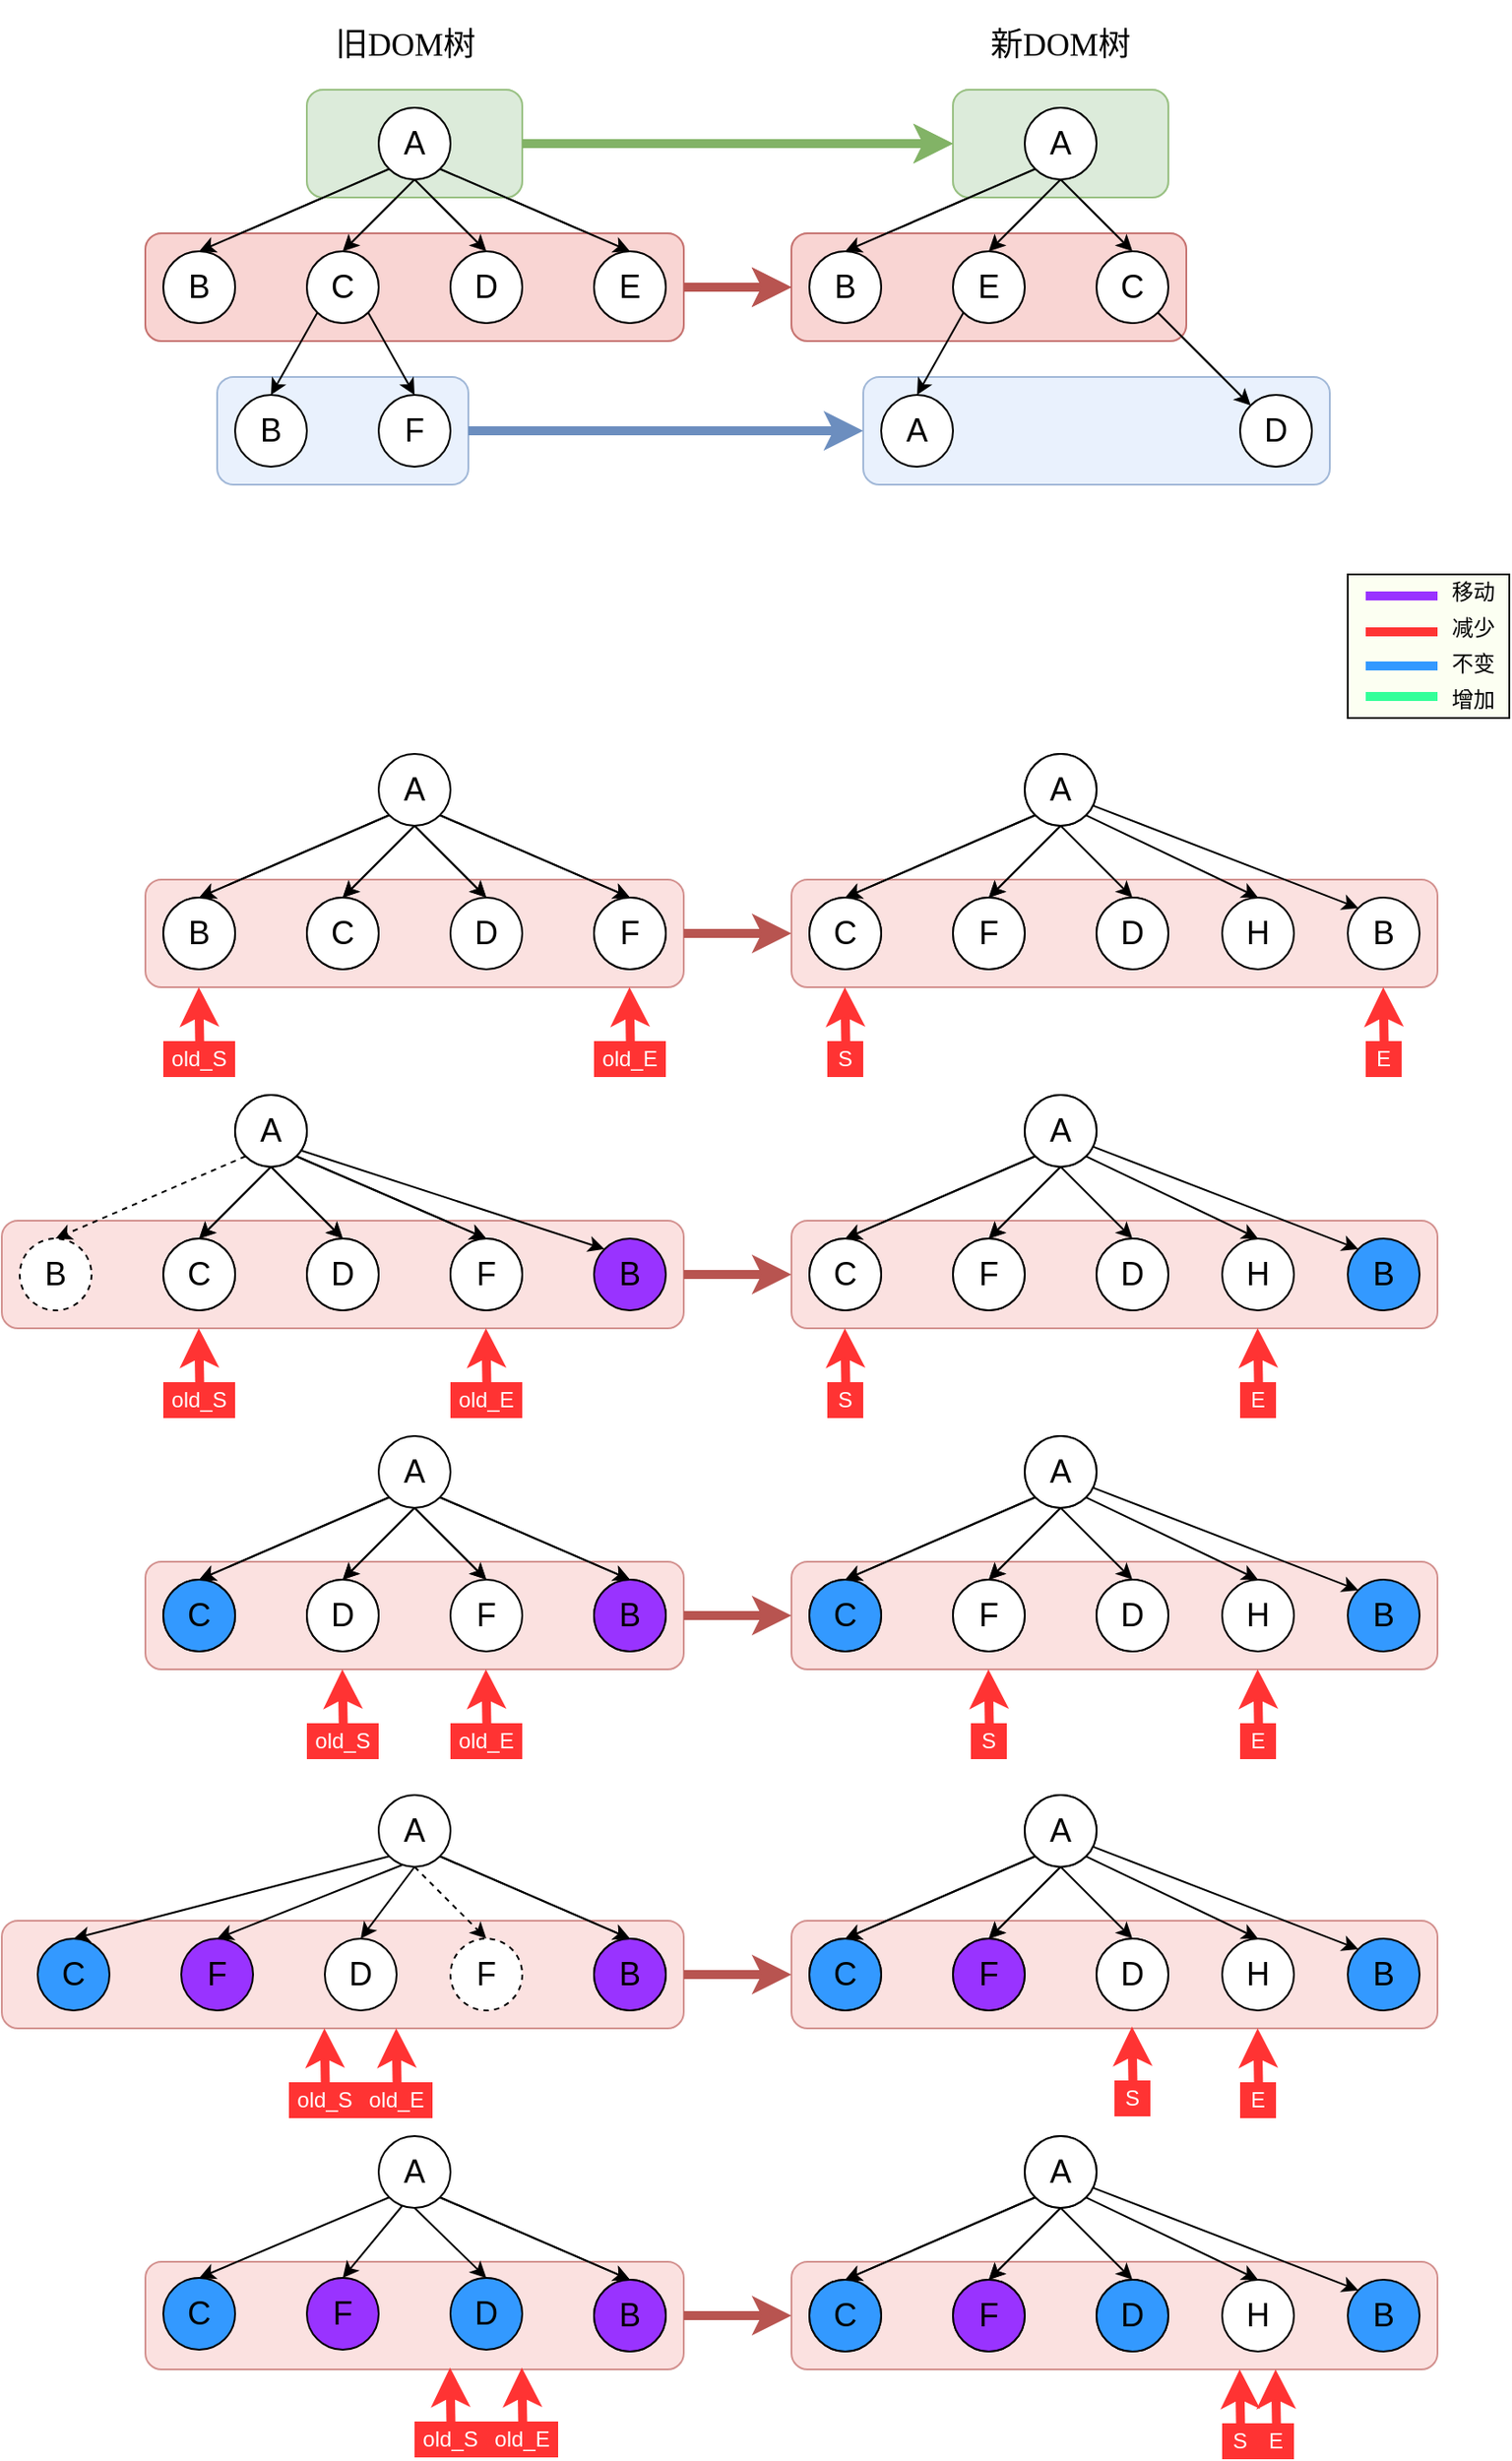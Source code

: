 <mxfile version="14.2.7" type="github">
  <diagram id="vv8O67tImIsYpwHOuYqv" name="Page-1">
    <mxGraphModel dx="1344" dy="279" grid="1" gridSize="10" guides="1" tooltips="1" connect="1" arrows="1" fold="1" page="1" pageScale="1" pageWidth="827" pageHeight="1169" math="0" shadow="0">
      <root>
        <mxCell id="0" />
        <mxCell id="1" parent="0" />
        <mxCell id="xLEmRWIhqkkdyBfKkRF5-9" style="edgeStyle=none;rounded=0;orthogonalLoop=1;jettySize=auto;html=1;exitX=1;exitY=0.5;exitDx=0;exitDy=0;entryX=0;entryY=0.5;entryDx=0;entryDy=0;fillColor=#dae8fc;strokeColor=#6c8ebf;strokeWidth=5;" edge="1" parent="1" source="xLEmRWIhqkkdyBfKkRF5-8" target="DXlCyL1Qz88-cnKDvmDq-8">
          <mxGeometry relative="1" as="geometry" />
        </mxCell>
        <mxCell id="xLEmRWIhqkkdyBfKkRF5-8" value="" style="rounded=1;whiteSpace=wrap;html=1;fillColor=#dae8fc;strokeColor=#6c8ebf;opacity=60;" vertex="1" parent="1">
          <mxGeometry x="80" y="250" width="140" height="60" as="geometry" />
        </mxCell>
        <mxCell id="DXlCyL1Qz88-cnKDvmDq-97" value="" style="rounded=1;whiteSpace=wrap;html=1;fillColor=#f8cecc;strokeColor=#b85450;opacity=60;" parent="1" vertex="1">
          <mxGeometry x="40" y="530" width="300" height="60" as="geometry" />
        </mxCell>
        <mxCell id="DXlCyL1Qz88-cnKDvmDq-98" value="" style="rounded=1;whiteSpace=wrap;html=1;fillColor=#f8cecc;strokeColor=#b85450;opacity=60;" parent="1" vertex="1">
          <mxGeometry x="400" y="530" width="360" height="60" as="geometry" />
        </mxCell>
        <mxCell id="DXlCyL1Qz88-cnKDvmDq-99" style="edgeStyle=orthogonalEdgeStyle;rounded=0;orthogonalLoop=1;jettySize=auto;html=1;exitX=1;exitY=0.5;exitDx=0;exitDy=0;entryX=0;entryY=0.5;entryDx=0;entryDy=0;strokeWidth=5;fillColor=#f8cecc;strokeColor=#b85450;" parent="1" edge="1">
          <mxGeometry relative="1" as="geometry">
            <mxPoint x="340" y="560" as="sourcePoint" />
            <mxPoint x="400" y="560" as="targetPoint" />
          </mxGeometry>
        </mxCell>
        <mxCell id="DXlCyL1Qz88-cnKDvmDq-34" value="" style="rounded=1;whiteSpace=wrap;html=1;fillColor=#f8cecc;strokeColor=#b85450;opacity=60;" parent="1" vertex="1">
          <mxGeometry x="400" y="170" width="220" height="60" as="geometry" />
        </mxCell>
        <mxCell id="DXlCyL1Qz88-cnKDvmDq-33" value="" style="rounded=1;whiteSpace=wrap;html=1;fillColor=#f8cecc;strokeColor=#b85450;opacity=60;" parent="1" vertex="1">
          <mxGeometry x="40" y="170" width="300" height="60" as="geometry" />
        </mxCell>
        <mxCell id="DXlCyL1Qz88-cnKDvmDq-30" value="" style="rounded=1;whiteSpace=wrap;html=1;fillColor=#d5e8d4;strokeColor=#82b366;opacity=60;" parent="1" vertex="1">
          <mxGeometry x="130" y="90" width="120" height="60" as="geometry" />
        </mxCell>
        <mxCell id="DXlCyL1Qz88-cnKDvmDq-31" value="" style="rounded=1;whiteSpace=wrap;html=1;fillColor=#d5e8d4;strokeColor=#82b366;opacity=60;" parent="1" vertex="1">
          <mxGeometry x="490" y="90" width="120" height="60" as="geometry" />
        </mxCell>
        <mxCell id="V1IsNGdMlHH5mV4LZ8SK-8" style="rounded=0;orthogonalLoop=1;jettySize=auto;html=1;exitX=0;exitY=1;exitDx=0;exitDy=0;entryX=0.5;entryY=0;entryDx=0;entryDy=0;" parent="1" source="V1IsNGdMlHH5mV4LZ8SK-2" target="V1IsNGdMlHH5mV4LZ8SK-4" edge="1">
          <mxGeometry relative="1" as="geometry" />
        </mxCell>
        <mxCell id="V1IsNGdMlHH5mV4LZ8SK-9" style="edgeStyle=none;rounded=0;orthogonalLoop=1;jettySize=auto;html=1;exitX=0.5;exitY=1;exitDx=0;exitDy=0;entryX=0.5;entryY=0;entryDx=0;entryDy=0;" parent="1" source="V1IsNGdMlHH5mV4LZ8SK-2" target="V1IsNGdMlHH5mV4LZ8SK-5" edge="1">
          <mxGeometry relative="1" as="geometry" />
        </mxCell>
        <mxCell id="V1IsNGdMlHH5mV4LZ8SK-10" style="edgeStyle=none;rounded=0;orthogonalLoop=1;jettySize=auto;html=1;exitX=0.5;exitY=1;exitDx=0;exitDy=0;entryX=0.5;entryY=0;entryDx=0;entryDy=0;" parent="1" source="V1IsNGdMlHH5mV4LZ8SK-2" target="V1IsNGdMlHH5mV4LZ8SK-6" edge="1">
          <mxGeometry relative="1" as="geometry" />
        </mxCell>
        <mxCell id="V1IsNGdMlHH5mV4LZ8SK-11" style="edgeStyle=none;rounded=0;orthogonalLoop=1;jettySize=auto;html=1;exitX=1;exitY=1;exitDx=0;exitDy=0;entryX=0.5;entryY=0;entryDx=0;entryDy=0;" parent="1" source="V1IsNGdMlHH5mV4LZ8SK-2" target="V1IsNGdMlHH5mV4LZ8SK-7" edge="1">
          <mxGeometry relative="1" as="geometry" />
        </mxCell>
        <mxCell id="V1IsNGdMlHH5mV4LZ8SK-2" value="&lt;font style=&quot;font-size: 18px&quot;&gt;A&lt;/font&gt;" style="ellipse;whiteSpace=wrap;html=1;aspect=fixed;" parent="1" vertex="1">
          <mxGeometry x="170" y="100" width="40" height="40" as="geometry" />
        </mxCell>
        <mxCell id="V1IsNGdMlHH5mV4LZ8SK-4" value="&lt;font style=&quot;font-size: 18px&quot;&gt;B&lt;/font&gt;" style="ellipse;whiteSpace=wrap;html=1;aspect=fixed;" parent="1" vertex="1">
          <mxGeometry x="50" y="180" width="40" height="40" as="geometry" />
        </mxCell>
        <mxCell id="V1IsNGdMlHH5mV4LZ8SK-5" value="&lt;font style=&quot;font-size: 18px&quot;&gt;C&lt;/font&gt;" style="ellipse;whiteSpace=wrap;html=1;aspect=fixed;" parent="1" vertex="1">
          <mxGeometry x="130" y="180" width="40" height="40" as="geometry" />
        </mxCell>
        <mxCell id="V1IsNGdMlHH5mV4LZ8SK-6" value="&lt;font style=&quot;font-size: 18px&quot;&gt;D&lt;/font&gt;" style="ellipse;whiteSpace=wrap;html=1;aspect=fixed;" parent="1" vertex="1">
          <mxGeometry x="210" y="180" width="40" height="40" as="geometry" />
        </mxCell>
        <mxCell id="V1IsNGdMlHH5mV4LZ8SK-7" value="&lt;font style=&quot;font-size: 18px&quot;&gt;E&lt;/font&gt;" style="ellipse;whiteSpace=wrap;html=1;aspect=fixed;" parent="1" vertex="1">
          <mxGeometry x="290" y="180" width="40" height="40" as="geometry" />
        </mxCell>
        <mxCell id="V1IsNGdMlHH5mV4LZ8SK-13" style="rounded=0;orthogonalLoop=1;jettySize=auto;html=1;exitX=0;exitY=1;exitDx=0;exitDy=0;entryX=0.5;entryY=0;entryDx=0;entryDy=0;" parent="1" source="V1IsNGdMlHH5mV4LZ8SK-17" target="V1IsNGdMlHH5mV4LZ8SK-18" edge="1">
          <mxGeometry relative="1" as="geometry" />
        </mxCell>
        <mxCell id="V1IsNGdMlHH5mV4LZ8SK-14" style="edgeStyle=none;rounded=0;orthogonalLoop=1;jettySize=auto;html=1;exitX=0.5;exitY=1;exitDx=0;exitDy=0;entryX=0.5;entryY=0;entryDx=0;entryDy=0;" parent="1" source="V1IsNGdMlHH5mV4LZ8SK-17" target="V1IsNGdMlHH5mV4LZ8SK-19" edge="1">
          <mxGeometry relative="1" as="geometry" />
        </mxCell>
        <mxCell id="V1IsNGdMlHH5mV4LZ8SK-15" style="edgeStyle=none;rounded=0;orthogonalLoop=1;jettySize=auto;html=1;exitX=0.5;exitY=1;exitDx=0;exitDy=0;entryX=0.5;entryY=0;entryDx=0;entryDy=0;" parent="1" source="V1IsNGdMlHH5mV4LZ8SK-17" target="V1IsNGdMlHH5mV4LZ8SK-20" edge="1">
          <mxGeometry relative="1" as="geometry" />
        </mxCell>
        <mxCell id="V1IsNGdMlHH5mV4LZ8SK-16" style="edgeStyle=none;rounded=0;orthogonalLoop=1;jettySize=auto;html=1;exitX=1;exitY=1;exitDx=0;exitDy=0;entryX=0;entryY=0;entryDx=0;entryDy=0;" parent="1" source="V1IsNGdMlHH5mV4LZ8SK-20" target="V1IsNGdMlHH5mV4LZ8SK-21" edge="1">
          <mxGeometry relative="1" as="geometry" />
        </mxCell>
        <mxCell id="V1IsNGdMlHH5mV4LZ8SK-17" value="&lt;font style=&quot;font-size: 18px&quot;&gt;A&lt;/font&gt;" style="ellipse;whiteSpace=wrap;html=1;aspect=fixed;" parent="1" vertex="1">
          <mxGeometry x="530" y="100" width="40" height="40" as="geometry" />
        </mxCell>
        <mxCell id="V1IsNGdMlHH5mV4LZ8SK-18" value="&lt;font style=&quot;font-size: 18px&quot;&gt;B&lt;/font&gt;" style="ellipse;whiteSpace=wrap;html=1;aspect=fixed;" parent="1" vertex="1">
          <mxGeometry x="410" y="180" width="40" height="40" as="geometry" />
        </mxCell>
        <mxCell id="V1IsNGdMlHH5mV4LZ8SK-19" value="&lt;font style=&quot;font-size: 18px&quot;&gt;E&lt;/font&gt;" style="ellipse;whiteSpace=wrap;html=1;aspect=fixed;" parent="1" vertex="1">
          <mxGeometry x="490" y="180" width="40" height="40" as="geometry" />
        </mxCell>
        <mxCell id="V1IsNGdMlHH5mV4LZ8SK-20" value="&lt;font style=&quot;font-size: 18px&quot;&gt;C&lt;/font&gt;" style="ellipse;whiteSpace=wrap;html=1;aspect=fixed;" parent="1" vertex="1">
          <mxGeometry x="570" y="180" width="40" height="40" as="geometry" />
        </mxCell>
        <mxCell id="V1IsNGdMlHH5mV4LZ8SK-21" value="&lt;font style=&quot;font-size: 18px&quot;&gt;D&lt;/font&gt;" style="ellipse;whiteSpace=wrap;html=1;aspect=fixed;" parent="1" vertex="1">
          <mxGeometry x="650" y="260" width="40" height="40" as="geometry" />
        </mxCell>
        <mxCell id="DXlCyL1Qz88-cnKDvmDq-4" style="edgeStyle=orthogonalEdgeStyle;rounded=0;orthogonalLoop=1;jettySize=auto;html=1;exitX=1;exitY=0.5;exitDx=0;exitDy=0;entryX=0;entryY=0.5;entryDx=0;entryDy=0;fillColor=#d5e8d4;strokeColor=#82b366;strokeWidth=5;" parent="1" source="DXlCyL1Qz88-cnKDvmDq-2" target="DXlCyL1Qz88-cnKDvmDq-3" edge="1">
          <mxGeometry relative="1" as="geometry" />
        </mxCell>
        <mxCell id="DXlCyL1Qz88-cnKDvmDq-2" value="" style="rounded=1;whiteSpace=wrap;html=1;fillColor=#d5e8d4;strokeColor=#82b366;opacity=60;" parent="1" vertex="1">
          <mxGeometry x="130" y="90" width="120" height="60" as="geometry" />
        </mxCell>
        <mxCell id="DXlCyL1Qz88-cnKDvmDq-3" value="" style="rounded=1;whiteSpace=wrap;html=1;fillColor=#d5e8d4;strokeColor=#82b366;opacity=60;" parent="1" vertex="1">
          <mxGeometry x="490" y="90" width="120" height="60" as="geometry" />
        </mxCell>
        <mxCell id="DXlCyL1Qz88-cnKDvmDq-7" style="edgeStyle=orthogonalEdgeStyle;rounded=0;orthogonalLoop=1;jettySize=auto;html=1;exitX=1;exitY=0.5;exitDx=0;exitDy=0;entryX=0;entryY=0.5;entryDx=0;entryDy=0;strokeWidth=5;fillColor=#f8cecc;strokeColor=#b85450;" parent="1" source="DXlCyL1Qz88-cnKDvmDq-5" target="DXlCyL1Qz88-cnKDvmDq-6" edge="1">
          <mxGeometry relative="1" as="geometry" />
        </mxCell>
        <mxCell id="DXlCyL1Qz88-cnKDvmDq-5" value="" style="rounded=1;whiteSpace=wrap;html=1;fillColor=#f8cecc;strokeColor=#b85450;opacity=60;" parent="1" vertex="1">
          <mxGeometry x="40" y="170" width="300" height="60" as="geometry" />
        </mxCell>
        <mxCell id="DXlCyL1Qz88-cnKDvmDq-6" value="" style="rounded=1;whiteSpace=wrap;html=1;fillColor=#f8cecc;strokeColor=#b85450;opacity=60;" parent="1" vertex="1">
          <mxGeometry x="400" y="170" width="220" height="60" as="geometry" />
        </mxCell>
        <mxCell id="DXlCyL1Qz88-cnKDvmDq-8" value="" style="rounded=1;whiteSpace=wrap;html=1;fillColor=#dae8fc;strokeColor=#6c8ebf;opacity=60;" parent="1" vertex="1">
          <mxGeometry x="440" y="250" width="260" height="60" as="geometry" />
        </mxCell>
        <mxCell id="DXlCyL1Qz88-cnKDvmDq-11" style="rounded=0;orthogonalLoop=1;jettySize=auto;html=1;exitX=0;exitY=1;exitDx=0;exitDy=0;entryX=0.5;entryY=0;entryDx=0;entryDy=0;" parent="1" source="DXlCyL1Qz88-cnKDvmDq-15" target="DXlCyL1Qz88-cnKDvmDq-16" edge="1">
          <mxGeometry relative="1" as="geometry" />
        </mxCell>
        <mxCell id="DXlCyL1Qz88-cnKDvmDq-12" style="edgeStyle=none;rounded=0;orthogonalLoop=1;jettySize=auto;html=1;exitX=0.5;exitY=1;exitDx=0;exitDy=0;entryX=0.5;entryY=0;entryDx=0;entryDy=0;" parent="1" source="DXlCyL1Qz88-cnKDvmDq-15" target="DXlCyL1Qz88-cnKDvmDq-17" edge="1">
          <mxGeometry relative="1" as="geometry" />
        </mxCell>
        <mxCell id="DXlCyL1Qz88-cnKDvmDq-13" style="edgeStyle=none;rounded=0;orthogonalLoop=1;jettySize=auto;html=1;exitX=0.5;exitY=1;exitDx=0;exitDy=0;entryX=0.5;entryY=0;entryDx=0;entryDy=0;" parent="1" source="DXlCyL1Qz88-cnKDvmDq-15" target="DXlCyL1Qz88-cnKDvmDq-18" edge="1">
          <mxGeometry relative="1" as="geometry" />
        </mxCell>
        <mxCell id="DXlCyL1Qz88-cnKDvmDq-14" style="edgeStyle=none;rounded=0;orthogonalLoop=1;jettySize=auto;html=1;exitX=1;exitY=1;exitDx=0;exitDy=0;entryX=0.5;entryY=0;entryDx=0;entryDy=0;" parent="1" source="DXlCyL1Qz88-cnKDvmDq-15" target="DXlCyL1Qz88-cnKDvmDq-19" edge="1">
          <mxGeometry relative="1" as="geometry" />
        </mxCell>
        <mxCell id="DXlCyL1Qz88-cnKDvmDq-15" value="&lt;font style=&quot;font-size: 18px&quot;&gt;A&lt;/font&gt;" style="ellipse;whiteSpace=wrap;html=1;aspect=fixed;" parent="1" vertex="1">
          <mxGeometry x="170" y="100" width="40" height="40" as="geometry" />
        </mxCell>
        <mxCell id="DXlCyL1Qz88-cnKDvmDq-16" value="&lt;font style=&quot;font-size: 18px&quot;&gt;B&lt;/font&gt;" style="ellipse;whiteSpace=wrap;html=1;aspect=fixed;" parent="1" vertex="1">
          <mxGeometry x="50" y="180" width="40" height="40" as="geometry" />
        </mxCell>
        <mxCell id="xLEmRWIhqkkdyBfKkRF5-3" style="rounded=0;orthogonalLoop=1;jettySize=auto;html=1;exitX=0;exitY=1;exitDx=0;exitDy=0;entryX=0.5;entryY=0;entryDx=0;entryDy=0;" edge="1" parent="1" source="DXlCyL1Qz88-cnKDvmDq-17" target="xLEmRWIhqkkdyBfKkRF5-2">
          <mxGeometry relative="1" as="geometry" />
        </mxCell>
        <mxCell id="xLEmRWIhqkkdyBfKkRF5-5" style="edgeStyle=none;rounded=0;orthogonalLoop=1;jettySize=auto;html=1;exitX=1;exitY=1;exitDx=0;exitDy=0;entryX=0.5;entryY=0;entryDx=0;entryDy=0;" edge="1" parent="1" source="DXlCyL1Qz88-cnKDvmDq-17" target="xLEmRWIhqkkdyBfKkRF5-4">
          <mxGeometry relative="1" as="geometry" />
        </mxCell>
        <mxCell id="DXlCyL1Qz88-cnKDvmDq-17" value="&lt;font style=&quot;font-size: 18px&quot;&gt;C&lt;/font&gt;" style="ellipse;whiteSpace=wrap;html=1;aspect=fixed;" parent="1" vertex="1">
          <mxGeometry x="130" y="180" width="40" height="40" as="geometry" />
        </mxCell>
        <mxCell id="DXlCyL1Qz88-cnKDvmDq-18" value="&lt;font style=&quot;font-size: 18px&quot;&gt;D&lt;/font&gt;" style="ellipse;whiteSpace=wrap;html=1;aspect=fixed;" parent="1" vertex="1">
          <mxGeometry x="210" y="180" width="40" height="40" as="geometry" />
        </mxCell>
        <mxCell id="DXlCyL1Qz88-cnKDvmDq-19" value="&lt;font style=&quot;font-size: 18px&quot;&gt;E&lt;/font&gt;" style="ellipse;whiteSpace=wrap;html=1;aspect=fixed;" parent="1" vertex="1">
          <mxGeometry x="290" y="180" width="40" height="40" as="geometry" />
        </mxCell>
        <mxCell id="DXlCyL1Qz88-cnKDvmDq-20" style="rounded=0;orthogonalLoop=1;jettySize=auto;html=1;exitX=0;exitY=1;exitDx=0;exitDy=0;entryX=0.5;entryY=0;entryDx=0;entryDy=0;" parent="1" source="DXlCyL1Qz88-cnKDvmDq-24" target="DXlCyL1Qz88-cnKDvmDq-25" edge="1">
          <mxGeometry relative="1" as="geometry" />
        </mxCell>
        <mxCell id="DXlCyL1Qz88-cnKDvmDq-21" style="edgeStyle=none;rounded=0;orthogonalLoop=1;jettySize=auto;html=1;exitX=0.5;exitY=1;exitDx=0;exitDy=0;entryX=0.5;entryY=0;entryDx=0;entryDy=0;" parent="1" source="DXlCyL1Qz88-cnKDvmDq-24" target="DXlCyL1Qz88-cnKDvmDq-26" edge="1">
          <mxGeometry relative="1" as="geometry" />
        </mxCell>
        <mxCell id="DXlCyL1Qz88-cnKDvmDq-22" style="edgeStyle=none;rounded=0;orthogonalLoop=1;jettySize=auto;html=1;exitX=0.5;exitY=1;exitDx=0;exitDy=0;entryX=0.5;entryY=0;entryDx=0;entryDy=0;" parent="1" source="DXlCyL1Qz88-cnKDvmDq-24" target="DXlCyL1Qz88-cnKDvmDq-27" edge="1">
          <mxGeometry relative="1" as="geometry" />
        </mxCell>
        <mxCell id="DXlCyL1Qz88-cnKDvmDq-23" style="edgeStyle=none;rounded=0;orthogonalLoop=1;jettySize=auto;html=1;exitX=1;exitY=1;exitDx=0;exitDy=0;entryX=0;entryY=0;entryDx=0;entryDy=0;" parent="1" source="DXlCyL1Qz88-cnKDvmDq-27" target="DXlCyL1Qz88-cnKDvmDq-28" edge="1">
          <mxGeometry relative="1" as="geometry" />
        </mxCell>
        <mxCell id="DXlCyL1Qz88-cnKDvmDq-24" value="&lt;font style=&quot;font-size: 18px&quot;&gt;A&lt;/font&gt;" style="ellipse;whiteSpace=wrap;html=1;aspect=fixed;" parent="1" vertex="1">
          <mxGeometry x="530" y="100" width="40" height="40" as="geometry" />
        </mxCell>
        <mxCell id="DXlCyL1Qz88-cnKDvmDq-25" value="&lt;font style=&quot;font-size: 18px&quot;&gt;B&lt;/font&gt;" style="ellipse;whiteSpace=wrap;html=1;aspect=fixed;" parent="1" vertex="1">
          <mxGeometry x="410" y="180" width="40" height="40" as="geometry" />
        </mxCell>
        <mxCell id="xLEmRWIhqkkdyBfKkRF5-6" style="edgeStyle=none;rounded=0;orthogonalLoop=1;jettySize=auto;html=1;exitX=0;exitY=1;exitDx=0;exitDy=0;entryX=0.5;entryY=0;entryDx=0;entryDy=0;" edge="1" parent="1" source="DXlCyL1Qz88-cnKDvmDq-26" target="xLEmRWIhqkkdyBfKkRF5-7">
          <mxGeometry relative="1" as="geometry">
            <mxPoint x="480" y="270" as="targetPoint" />
          </mxGeometry>
        </mxCell>
        <mxCell id="DXlCyL1Qz88-cnKDvmDq-26" value="&lt;font style=&quot;font-size: 18px&quot;&gt;E&lt;/font&gt;" style="ellipse;whiteSpace=wrap;html=1;aspect=fixed;" parent="1" vertex="1">
          <mxGeometry x="490" y="180" width="40" height="40" as="geometry" />
        </mxCell>
        <mxCell id="DXlCyL1Qz88-cnKDvmDq-27" value="&lt;font style=&quot;font-size: 18px&quot;&gt;C&lt;/font&gt;" style="ellipse;whiteSpace=wrap;html=1;aspect=fixed;" parent="1" vertex="1">
          <mxGeometry x="570" y="180" width="40" height="40" as="geometry" />
        </mxCell>
        <mxCell id="DXlCyL1Qz88-cnKDvmDq-28" value="&lt;font style=&quot;font-size: 18px&quot;&gt;D&lt;/font&gt;" style="ellipse;whiteSpace=wrap;html=1;aspect=fixed;" parent="1" vertex="1">
          <mxGeometry x="650" y="260" width="40" height="40" as="geometry" />
        </mxCell>
        <mxCell id="DXlCyL1Qz88-cnKDvmDq-29" style="edgeStyle=orthogonalEdgeStyle;rounded=0;orthogonalLoop=1;jettySize=auto;html=1;exitX=1;exitY=0.5;exitDx=0;exitDy=0;entryX=0;entryY=0.5;entryDx=0;entryDy=0;fillColor=#d5e8d4;strokeColor=#82b366;strokeWidth=5;" parent="1" source="DXlCyL1Qz88-cnKDvmDq-30" target="DXlCyL1Qz88-cnKDvmDq-31" edge="1">
          <mxGeometry relative="1" as="geometry" />
        </mxCell>
        <mxCell id="DXlCyL1Qz88-cnKDvmDq-32" style="edgeStyle=orthogonalEdgeStyle;rounded=0;orthogonalLoop=1;jettySize=auto;html=1;exitX=1;exitY=0.5;exitDx=0;exitDy=0;entryX=0;entryY=0.5;entryDx=0;entryDy=0;strokeWidth=5;fillColor=#f8cecc;strokeColor=#b85450;" parent="1" source="DXlCyL1Qz88-cnKDvmDq-33" target="DXlCyL1Qz88-cnKDvmDq-34" edge="1">
          <mxGeometry relative="1" as="geometry" />
        </mxCell>
        <mxCell id="DXlCyL1Qz88-cnKDvmDq-37" value="&lt;font face=&quot;Times New Roman&quot; style=&quot;font-size: 18px&quot;&gt;新DOM树&lt;/font&gt;" style="text;html=1;strokeColor=none;fillColor=none;align=center;verticalAlign=middle;whiteSpace=wrap;rounded=0;" parent="1" vertex="1">
          <mxGeometry x="495" y="40" width="110" height="50" as="geometry" />
        </mxCell>
        <mxCell id="DXlCyL1Qz88-cnKDvmDq-38" value="&lt;font face=&quot;Times New Roman&quot; style=&quot;font-size: 18px&quot;&gt;旧DOM树&lt;/font&gt;" style="text;html=1;strokeColor=none;fillColor=none;align=center;verticalAlign=middle;whiteSpace=wrap;rounded=0;" parent="1" vertex="1">
          <mxGeometry x="130" y="40" width="110" height="50" as="geometry" />
        </mxCell>
        <mxCell id="DXlCyL1Qz88-cnKDvmDq-39" style="rounded=0;orthogonalLoop=1;jettySize=auto;html=1;exitX=0;exitY=1;exitDx=0;exitDy=0;entryX=0.5;entryY=0;entryDx=0;entryDy=0;" parent="1" source="DXlCyL1Qz88-cnKDvmDq-43" target="DXlCyL1Qz88-cnKDvmDq-44" edge="1">
          <mxGeometry relative="1" as="geometry" />
        </mxCell>
        <mxCell id="DXlCyL1Qz88-cnKDvmDq-40" style="edgeStyle=none;rounded=0;orthogonalLoop=1;jettySize=auto;html=1;exitX=0.5;exitY=1;exitDx=0;exitDy=0;entryX=0.5;entryY=0;entryDx=0;entryDy=0;" parent="1" source="DXlCyL1Qz88-cnKDvmDq-43" target="DXlCyL1Qz88-cnKDvmDq-45" edge="1">
          <mxGeometry relative="1" as="geometry" />
        </mxCell>
        <mxCell id="DXlCyL1Qz88-cnKDvmDq-41" style="edgeStyle=none;rounded=0;orthogonalLoop=1;jettySize=auto;html=1;exitX=0.5;exitY=1;exitDx=0;exitDy=0;entryX=0.5;entryY=0;entryDx=0;entryDy=0;" parent="1" source="DXlCyL1Qz88-cnKDvmDq-43" target="DXlCyL1Qz88-cnKDvmDq-46" edge="1">
          <mxGeometry relative="1" as="geometry" />
        </mxCell>
        <mxCell id="DXlCyL1Qz88-cnKDvmDq-42" style="edgeStyle=none;rounded=0;orthogonalLoop=1;jettySize=auto;html=1;exitX=1;exitY=1;exitDx=0;exitDy=0;entryX=0.5;entryY=0;entryDx=0;entryDy=0;" parent="1" source="DXlCyL1Qz88-cnKDvmDq-43" target="DXlCyL1Qz88-cnKDvmDq-47" edge="1">
          <mxGeometry relative="1" as="geometry" />
        </mxCell>
        <mxCell id="DXlCyL1Qz88-cnKDvmDq-43" value="&lt;font style=&quot;font-size: 18px&quot;&gt;A&lt;/font&gt;" style="ellipse;whiteSpace=wrap;html=1;aspect=fixed;" parent="1" vertex="1">
          <mxGeometry x="170" y="460" width="40" height="40" as="geometry" />
        </mxCell>
        <mxCell id="DXlCyL1Qz88-cnKDvmDq-44" value="&lt;font style=&quot;font-size: 18px&quot;&gt;B&lt;/font&gt;" style="ellipse;whiteSpace=wrap;html=1;aspect=fixed;" parent="1" vertex="1">
          <mxGeometry x="50" y="540" width="40" height="40" as="geometry" />
        </mxCell>
        <mxCell id="DXlCyL1Qz88-cnKDvmDq-45" value="&lt;font style=&quot;font-size: 18px&quot;&gt;C&lt;/font&gt;" style="ellipse;whiteSpace=wrap;html=1;aspect=fixed;" parent="1" vertex="1">
          <mxGeometry x="130" y="540" width="40" height="40" as="geometry" />
        </mxCell>
        <mxCell id="DXlCyL1Qz88-cnKDvmDq-46" value="&lt;font style=&quot;font-size: 18px&quot;&gt;D&lt;/font&gt;" style="ellipse;whiteSpace=wrap;html=1;aspect=fixed;" parent="1" vertex="1">
          <mxGeometry x="210" y="540" width="40" height="40" as="geometry" />
        </mxCell>
        <mxCell id="DXlCyL1Qz88-cnKDvmDq-47" value="&lt;font style=&quot;font-size: 18px&quot;&gt;E&lt;/font&gt;" style="ellipse;whiteSpace=wrap;html=1;aspect=fixed;" parent="1" vertex="1">
          <mxGeometry x="290" y="540" width="40" height="40" as="geometry" />
        </mxCell>
        <mxCell id="DXlCyL1Qz88-cnKDvmDq-48" style="rounded=0;orthogonalLoop=1;jettySize=auto;html=1;exitX=0;exitY=1;exitDx=0;exitDy=0;entryX=0.5;entryY=0;entryDx=0;entryDy=0;" parent="1" source="DXlCyL1Qz88-cnKDvmDq-52" target="DXlCyL1Qz88-cnKDvmDq-53" edge="1">
          <mxGeometry relative="1" as="geometry" />
        </mxCell>
        <mxCell id="DXlCyL1Qz88-cnKDvmDq-49" style="edgeStyle=none;rounded=0;orthogonalLoop=1;jettySize=auto;html=1;exitX=0.5;exitY=1;exitDx=0;exitDy=0;entryX=0.5;entryY=0;entryDx=0;entryDy=0;" parent="1" source="DXlCyL1Qz88-cnKDvmDq-52" target="DXlCyL1Qz88-cnKDvmDq-54" edge="1">
          <mxGeometry relative="1" as="geometry" />
        </mxCell>
        <mxCell id="DXlCyL1Qz88-cnKDvmDq-50" style="edgeStyle=none;rounded=0;orthogonalLoop=1;jettySize=auto;html=1;exitX=0.5;exitY=1;exitDx=0;exitDy=0;entryX=0.5;entryY=0;entryDx=0;entryDy=0;" parent="1" source="DXlCyL1Qz88-cnKDvmDq-52" target="DXlCyL1Qz88-cnKDvmDq-55" edge="1">
          <mxGeometry relative="1" as="geometry" />
        </mxCell>
        <mxCell id="DXlCyL1Qz88-cnKDvmDq-52" value="&lt;font style=&quot;font-size: 18px&quot;&gt;A&lt;/font&gt;" style="ellipse;whiteSpace=wrap;html=1;aspect=fixed;" parent="1" vertex="1">
          <mxGeometry x="530" y="460" width="40" height="40" as="geometry" />
        </mxCell>
        <mxCell id="DXlCyL1Qz88-cnKDvmDq-53" value="&lt;font style=&quot;font-size: 18px&quot;&gt;B&lt;/font&gt;" style="ellipse;whiteSpace=wrap;html=1;aspect=fixed;" parent="1" vertex="1">
          <mxGeometry x="410" y="540" width="40" height="40" as="geometry" />
        </mxCell>
        <mxCell id="DXlCyL1Qz88-cnKDvmDq-54" value="&lt;font style=&quot;font-size: 18px&quot;&gt;E&lt;/font&gt;" style="ellipse;whiteSpace=wrap;html=1;aspect=fixed;" parent="1" vertex="1">
          <mxGeometry x="490" y="540" width="40" height="40" as="geometry" />
        </mxCell>
        <mxCell id="DXlCyL1Qz88-cnKDvmDq-55" value="&lt;font style=&quot;font-size: 18px&quot;&gt;C&lt;/font&gt;" style="ellipse;whiteSpace=wrap;html=1;aspect=fixed;" parent="1" vertex="1">
          <mxGeometry x="570" y="540" width="40" height="40" as="geometry" />
        </mxCell>
        <mxCell id="DXlCyL1Qz88-cnKDvmDq-65" style="rounded=0;orthogonalLoop=1;jettySize=auto;html=1;exitX=0;exitY=1;exitDx=0;exitDy=0;entryX=0.5;entryY=0;entryDx=0;entryDy=0;" parent="1" target="DXlCyL1Qz88-cnKDvmDq-70" edge="1">
          <mxGeometry relative="1" as="geometry">
            <mxPoint x="175.858" y="494.142" as="sourcePoint" />
          </mxGeometry>
        </mxCell>
        <mxCell id="DXlCyL1Qz88-cnKDvmDq-66" style="edgeStyle=none;rounded=0;orthogonalLoop=1;jettySize=auto;html=1;exitX=0.5;exitY=1;exitDx=0;exitDy=0;entryX=0.5;entryY=0;entryDx=0;entryDy=0;" parent="1" target="DXlCyL1Qz88-cnKDvmDq-71" edge="1">
          <mxGeometry relative="1" as="geometry">
            <mxPoint x="190" y="500" as="sourcePoint" />
          </mxGeometry>
        </mxCell>
        <mxCell id="DXlCyL1Qz88-cnKDvmDq-67" style="edgeStyle=none;rounded=0;orthogonalLoop=1;jettySize=auto;html=1;exitX=0.5;exitY=1;exitDx=0;exitDy=0;entryX=0.5;entryY=0;entryDx=0;entryDy=0;" parent="1" edge="1">
          <mxGeometry relative="1" as="geometry">
            <mxPoint x="190" y="500" as="sourcePoint" />
            <mxPoint x="230" y="540" as="targetPoint" />
          </mxGeometry>
        </mxCell>
        <mxCell id="DXlCyL1Qz88-cnKDvmDq-68" style="edgeStyle=none;rounded=0;orthogonalLoop=1;jettySize=auto;html=1;exitX=1;exitY=1;exitDx=0;exitDy=0;entryX=0.5;entryY=0;entryDx=0;entryDy=0;" parent="1" target="DXlCyL1Qz88-cnKDvmDq-73" edge="1">
          <mxGeometry relative="1" as="geometry">
            <mxPoint x="204.142" y="494.142" as="sourcePoint" />
          </mxGeometry>
        </mxCell>
        <mxCell id="DXlCyL1Qz88-cnKDvmDq-70" value="&lt;font style=&quot;font-size: 18px&quot;&gt;B&lt;/font&gt;" style="ellipse;whiteSpace=wrap;html=1;aspect=fixed;" parent="1" vertex="1">
          <mxGeometry x="50" y="540" width="40" height="40" as="geometry" />
        </mxCell>
        <mxCell id="DXlCyL1Qz88-cnKDvmDq-71" value="&lt;font style=&quot;font-size: 18px&quot;&gt;C&lt;/font&gt;" style="ellipse;whiteSpace=wrap;html=1;aspect=fixed;" parent="1" vertex="1">
          <mxGeometry x="130" y="540" width="40" height="40" as="geometry" />
        </mxCell>
        <mxCell id="DXlCyL1Qz88-cnKDvmDq-73" value="&lt;font style=&quot;font-size: 18px&quot;&gt;F&lt;/font&gt;" style="ellipse;whiteSpace=wrap;html=1;aspect=fixed;" parent="1" vertex="1">
          <mxGeometry x="290" y="540" width="40" height="40" as="geometry" />
        </mxCell>
        <mxCell id="DXlCyL1Qz88-cnKDvmDq-74" style="rounded=0;orthogonalLoop=1;jettySize=auto;html=1;exitX=0;exitY=1;exitDx=0;exitDy=0;entryX=0.5;entryY=0;entryDx=0;entryDy=0;" parent="1" source="DXlCyL1Qz88-cnKDvmDq-78" target="DXlCyL1Qz88-cnKDvmDq-79" edge="1">
          <mxGeometry relative="1" as="geometry" />
        </mxCell>
        <mxCell id="DXlCyL1Qz88-cnKDvmDq-75" style="edgeStyle=none;rounded=0;orthogonalLoop=1;jettySize=auto;html=1;exitX=0.5;exitY=1;exitDx=0;exitDy=0;entryX=0.5;entryY=0;entryDx=0;entryDy=0;" parent="1" source="DXlCyL1Qz88-cnKDvmDq-78" target="DXlCyL1Qz88-cnKDvmDq-80" edge="1">
          <mxGeometry relative="1" as="geometry" />
        </mxCell>
        <mxCell id="xLEmRWIhqkkdyBfKkRF5-12" style="edgeStyle=none;rounded=0;orthogonalLoop=1;jettySize=auto;html=1;exitX=1;exitY=1;exitDx=0;exitDy=0;entryX=0.5;entryY=0;entryDx=0;entryDy=0;strokeWidth=1;" edge="1" parent="1" source="DXlCyL1Qz88-cnKDvmDq-78" target="xLEmRWIhqkkdyBfKkRF5-10">
          <mxGeometry relative="1" as="geometry" />
        </mxCell>
        <mxCell id="xLEmRWIhqkkdyBfKkRF5-13" style="edgeStyle=none;rounded=0;orthogonalLoop=1;jettySize=auto;html=1;entryX=0;entryY=0;entryDx=0;entryDy=0;strokeWidth=1;exitX=0.936;exitY=0.714;exitDx=0;exitDy=0;exitPerimeter=0;" edge="1" parent="1" source="DXlCyL1Qz88-cnKDvmDq-78" target="xLEmRWIhqkkdyBfKkRF5-11">
          <mxGeometry relative="1" as="geometry">
            <mxPoint x="570" y="490" as="sourcePoint" />
          </mxGeometry>
        </mxCell>
        <mxCell id="DXlCyL1Qz88-cnKDvmDq-78" value="&lt;font style=&quot;font-size: 18px&quot;&gt;A&lt;/font&gt;" style="ellipse;whiteSpace=wrap;html=1;aspect=fixed;" parent="1" vertex="1">
          <mxGeometry x="530" y="460" width="40" height="40" as="geometry" />
        </mxCell>
        <mxCell id="DXlCyL1Qz88-cnKDvmDq-79" value="&lt;font style=&quot;font-size: 18px&quot;&gt;C&lt;/font&gt;" style="ellipse;whiteSpace=wrap;html=1;aspect=fixed;" parent="1" vertex="1">
          <mxGeometry x="410" y="540" width="40" height="40" as="geometry" />
        </mxCell>
        <mxCell id="DXlCyL1Qz88-cnKDvmDq-80" value="&lt;font style=&quot;font-size: 18px&quot;&gt;F&lt;/font&gt;" style="ellipse;whiteSpace=wrap;html=1;aspect=fixed;" parent="1" vertex="1">
          <mxGeometry x="490" y="540" width="40" height="40" as="geometry" />
        </mxCell>
        <mxCell id="DXlCyL1Qz88-cnKDvmDq-81" value="&lt;font style=&quot;font-size: 18px&quot;&gt;D&lt;/font&gt;" style="ellipse;whiteSpace=wrap;html=1;aspect=fixed;" parent="1" vertex="1">
          <mxGeometry x="570" y="540" width="40" height="40" as="geometry" />
        </mxCell>
        <mxCell id="DXlCyL1Qz88-cnKDvmDq-314" value="" style="rounded=0;whiteSpace=wrap;html=1;strokeColor=#080703;fillColor=#FCFFF2;" parent="1" vertex="1">
          <mxGeometry x="710" y="360" width="90" height="80" as="geometry" />
        </mxCell>
        <mxCell id="DXlCyL1Qz88-cnKDvmDq-315" value="" style="endArrow=none;html=1;strokeColor=#FF3333;strokeWidth=5;fillColor=#FF3333;" parent="1" edge="1">
          <mxGeometry width="50" height="50" relative="1" as="geometry">
            <mxPoint x="720" y="392" as="sourcePoint" />
            <mxPoint x="760" y="392" as="targetPoint" />
          </mxGeometry>
        </mxCell>
        <mxCell id="DXlCyL1Qz88-cnKDvmDq-316" value="" style="endArrow=none;html=1;strokeWidth=5;fillColor=#FF3333;strokeColor=#3399FF;" parent="1" edge="1">
          <mxGeometry width="50" height="50" relative="1" as="geometry">
            <mxPoint x="720" y="411" as="sourcePoint" />
            <mxPoint x="760" y="411" as="targetPoint" />
          </mxGeometry>
        </mxCell>
        <mxCell id="DXlCyL1Qz88-cnKDvmDq-317" value="" style="endArrow=none;html=1;strokeWidth=5;fillColor=#FF3333;strokeColor=#33FF99;" parent="1" edge="1">
          <mxGeometry width="50" height="50" relative="1" as="geometry">
            <mxPoint x="720" y="428" as="sourcePoint" />
            <mxPoint x="760" y="428" as="targetPoint" />
          </mxGeometry>
        </mxCell>
        <mxCell id="DXlCyL1Qz88-cnKDvmDq-318" value="减少" style="text;html=1;strokeColor=none;fillColor=none;align=center;verticalAlign=middle;whiteSpace=wrap;rounded=0;" parent="1" vertex="1">
          <mxGeometry x="760" y="380" width="40" height="20" as="geometry" />
        </mxCell>
        <mxCell id="DXlCyL1Qz88-cnKDvmDq-319" value="不变" style="text;html=1;strokeColor=none;fillColor=none;align=center;verticalAlign=middle;whiteSpace=wrap;rounded=0;" parent="1" vertex="1">
          <mxGeometry x="760" y="400" width="40" height="20" as="geometry" />
        </mxCell>
        <mxCell id="DXlCyL1Qz88-cnKDvmDq-320" value="增加" style="text;html=1;strokeColor=none;fillColor=none;align=center;verticalAlign=middle;whiteSpace=wrap;rounded=0;" parent="1" vertex="1">
          <mxGeometry x="760" y="420" width="40" height="20" as="geometry" />
        </mxCell>
        <mxCell id="DXlCyL1Qz88-cnKDvmDq-321" value="" style="endArrow=none;html=1;strokeWidth=5;fillColor=#FF3333;strokeColor=#9933FF;" parent="1" edge="1">
          <mxGeometry width="50" height="50" relative="1" as="geometry">
            <mxPoint x="720" y="372" as="sourcePoint" />
            <mxPoint x="760" y="372" as="targetPoint" />
          </mxGeometry>
        </mxCell>
        <mxCell id="DXlCyL1Qz88-cnKDvmDq-322" value="移动" style="text;html=1;strokeColor=none;fillColor=none;align=center;verticalAlign=middle;whiteSpace=wrap;rounded=0;" parent="1" vertex="1">
          <mxGeometry x="760" y="360" width="40" height="20" as="geometry" />
        </mxCell>
        <mxCell id="xLEmRWIhqkkdyBfKkRF5-2" value="&lt;font style=&quot;font-size: 18px&quot;&gt;B&lt;/font&gt;" style="ellipse;whiteSpace=wrap;html=1;aspect=fixed;" vertex="1" parent="1">
          <mxGeometry x="90" y="260" width="40" height="40" as="geometry" />
        </mxCell>
        <mxCell id="xLEmRWIhqkkdyBfKkRF5-4" value="&lt;font style=&quot;font-size: 18px&quot;&gt;F&lt;/font&gt;" style="ellipse;whiteSpace=wrap;html=1;aspect=fixed;" vertex="1" parent="1">
          <mxGeometry x="170" y="260" width="40" height="40" as="geometry" />
        </mxCell>
        <mxCell id="xLEmRWIhqkkdyBfKkRF5-7" value="&lt;font style=&quot;font-size: 18px&quot;&gt;A&lt;/font&gt;" style="ellipse;whiteSpace=wrap;html=1;aspect=fixed;" vertex="1" parent="1">
          <mxGeometry x="450" y="260" width="40" height="40" as="geometry" />
        </mxCell>
        <mxCell id="xLEmRWIhqkkdyBfKkRF5-10" value="&lt;font style=&quot;font-size: 18px&quot;&gt;H&lt;/font&gt;" style="ellipse;whiteSpace=wrap;html=1;aspect=fixed;" vertex="1" parent="1">
          <mxGeometry x="640" y="540" width="40" height="40" as="geometry" />
        </mxCell>
        <mxCell id="xLEmRWIhqkkdyBfKkRF5-11" value="&lt;font style=&quot;font-size: 18px&quot;&gt;B&lt;/font&gt;" style="ellipse;whiteSpace=wrap;html=1;aspect=fixed;" vertex="1" parent="1">
          <mxGeometry x="710" y="540" width="40" height="40" as="geometry" />
        </mxCell>
        <mxCell id="xLEmRWIhqkkdyBfKkRF5-14" value="" style="group" vertex="1" connectable="0" parent="1">
          <mxGeometry x="50" y="590" width="40" height="50" as="geometry" />
        </mxCell>
        <mxCell id="DXlCyL1Qz88-cnKDvmDq-100" value="&lt;font color=&quot;#ffffff&quot;&gt;old_S&lt;/font&gt;" style="text;html=1;align=center;verticalAlign=middle;whiteSpace=wrap;rounded=0;fillColor=#FF3333;" parent="xLEmRWIhqkkdyBfKkRF5-14" vertex="1">
          <mxGeometry y="30" width="40" height="20" as="geometry" />
        </mxCell>
        <mxCell id="DXlCyL1Qz88-cnKDvmDq-104" value="" style="endArrow=classic;html=1;strokeColor=#FF3333;strokeWidth=5;fillColor=#FF3333;" parent="xLEmRWIhqkkdyBfKkRF5-14" edge="1">
          <mxGeometry width="50" height="50" relative="1" as="geometry">
            <mxPoint x="20.25" y="30" as="sourcePoint" />
            <mxPoint x="19.75" as="targetPoint" />
          </mxGeometry>
        </mxCell>
        <mxCell id="xLEmRWIhqkkdyBfKkRF5-17" value="" style="group" vertex="1" connectable="0" parent="1">
          <mxGeometry x="290" y="590" width="40" height="50" as="geometry" />
        </mxCell>
        <mxCell id="DXlCyL1Qz88-cnKDvmDq-106" value="&lt;font color=&quot;#ffffff&quot;&gt;old_E&lt;/font&gt;" style="text;html=1;align=center;verticalAlign=middle;whiteSpace=wrap;rounded=0;fillColor=#FF3333;" parent="xLEmRWIhqkkdyBfKkRF5-17" vertex="1">
          <mxGeometry y="30" width="40" height="20" as="geometry" />
        </mxCell>
        <mxCell id="DXlCyL1Qz88-cnKDvmDq-107" value="" style="endArrow=classic;html=1;strokeColor=#FF3333;strokeWidth=5;fillColor=#FF3333;" parent="xLEmRWIhqkkdyBfKkRF5-17" edge="1">
          <mxGeometry width="50" height="50" relative="1" as="geometry">
            <mxPoint x="20.25" y="30.0" as="sourcePoint" />
            <mxPoint x="19.75" as="targetPoint" />
          </mxGeometry>
        </mxCell>
        <mxCell id="xLEmRWIhqkkdyBfKkRF5-18" value="" style="group" vertex="1" connectable="0" parent="1">
          <mxGeometry x="420" y="590" width="20" height="50" as="geometry" />
        </mxCell>
        <mxCell id="DXlCyL1Qz88-cnKDvmDq-108" value="&lt;font color=&quot;#ffffff&quot;&gt;S&lt;/font&gt;" style="text;html=1;align=center;verticalAlign=middle;whiteSpace=wrap;rounded=0;fillColor=#FF3333;" parent="xLEmRWIhqkkdyBfKkRF5-18" vertex="1">
          <mxGeometry y="30" width="20" height="20" as="geometry" />
        </mxCell>
        <mxCell id="DXlCyL1Qz88-cnKDvmDq-109" value="" style="endArrow=classic;html=1;strokeColor=#FF3333;strokeWidth=5;fillColor=#FF3333;" parent="xLEmRWIhqkkdyBfKkRF5-18" edge="1">
          <mxGeometry width="50" height="50" relative="1" as="geometry">
            <mxPoint x="10.25" y="30.0" as="sourcePoint" />
            <mxPoint x="9.75" as="targetPoint" />
          </mxGeometry>
        </mxCell>
        <mxCell id="xLEmRWIhqkkdyBfKkRF5-19" value="" style="group" vertex="1" connectable="0" parent="1">
          <mxGeometry x="720" y="590" width="20" height="50" as="geometry" />
        </mxCell>
        <mxCell id="DXlCyL1Qz88-cnKDvmDq-110" value="&lt;font color=&quot;#ffffff&quot;&gt;E&lt;/font&gt;" style="text;html=1;align=center;verticalAlign=middle;whiteSpace=wrap;rounded=0;fillColor=#FF3333;" parent="xLEmRWIhqkkdyBfKkRF5-19" vertex="1">
          <mxGeometry y="30" width="20" height="20" as="geometry" />
        </mxCell>
        <mxCell id="DXlCyL1Qz88-cnKDvmDq-111" value="" style="endArrow=classic;html=1;strokeColor=#FF3333;strokeWidth=5;fillColor=#FF3333;" parent="xLEmRWIhqkkdyBfKkRF5-19" edge="1">
          <mxGeometry width="50" height="50" relative="1" as="geometry">
            <mxPoint x="10.25" y="30.0" as="sourcePoint" />
            <mxPoint x="9.75" as="targetPoint" />
          </mxGeometry>
        </mxCell>
        <mxCell id="xLEmRWIhqkkdyBfKkRF5-22" value="" style="rounded=1;whiteSpace=wrap;html=1;fillColor=#f8cecc;strokeColor=#b85450;opacity=60;" vertex="1" parent="1">
          <mxGeometry x="-40" y="720" width="380" height="60" as="geometry" />
        </mxCell>
        <mxCell id="xLEmRWIhqkkdyBfKkRF5-23" value="" style="rounded=1;whiteSpace=wrap;html=1;fillColor=#f8cecc;strokeColor=#b85450;opacity=60;" vertex="1" parent="1">
          <mxGeometry x="400" y="720" width="360" height="60" as="geometry" />
        </mxCell>
        <mxCell id="xLEmRWIhqkkdyBfKkRF5-24" style="edgeStyle=orthogonalEdgeStyle;rounded=0;orthogonalLoop=1;jettySize=auto;html=1;exitX=1;exitY=0.5;exitDx=0;exitDy=0;entryX=0;entryY=0.5;entryDx=0;entryDy=0;strokeWidth=5;fillColor=#f8cecc;strokeColor=#b85450;" edge="1" parent="1">
          <mxGeometry relative="1" as="geometry">
            <mxPoint x="340" y="750" as="sourcePoint" />
            <mxPoint x="400" y="750" as="targetPoint" />
          </mxGeometry>
        </mxCell>
        <mxCell id="xLEmRWIhqkkdyBfKkRF5-25" style="rounded=0;orthogonalLoop=1;jettySize=auto;html=1;exitX=0;exitY=1;exitDx=0;exitDy=0;entryX=0.5;entryY=0;entryDx=0;entryDy=0;dashed=1;" edge="1" parent="1" source="xLEmRWIhqkkdyBfKkRF5-29" target="xLEmRWIhqkkdyBfKkRF5-30">
          <mxGeometry relative="1" as="geometry" />
        </mxCell>
        <mxCell id="xLEmRWIhqkkdyBfKkRF5-26" style="edgeStyle=none;rounded=0;orthogonalLoop=1;jettySize=auto;html=1;exitX=0.5;exitY=1;exitDx=0;exitDy=0;entryX=0.5;entryY=0;entryDx=0;entryDy=0;" edge="1" parent="1" source="xLEmRWIhqkkdyBfKkRF5-29" target="xLEmRWIhqkkdyBfKkRF5-31">
          <mxGeometry relative="1" as="geometry" />
        </mxCell>
        <mxCell id="xLEmRWIhqkkdyBfKkRF5-27" style="edgeStyle=none;rounded=0;orthogonalLoop=1;jettySize=auto;html=1;exitX=0.5;exitY=1;exitDx=0;exitDy=0;entryX=0.5;entryY=0;entryDx=0;entryDy=0;" edge="1" parent="1" source="xLEmRWIhqkkdyBfKkRF5-29" target="xLEmRWIhqkkdyBfKkRF5-32">
          <mxGeometry relative="1" as="geometry" />
        </mxCell>
        <mxCell id="xLEmRWIhqkkdyBfKkRF5-28" style="edgeStyle=none;rounded=0;orthogonalLoop=1;jettySize=auto;html=1;exitX=1;exitY=1;exitDx=0;exitDy=0;entryX=0.5;entryY=0;entryDx=0;entryDy=0;" edge="1" parent="1" source="xLEmRWIhqkkdyBfKkRF5-29" target="xLEmRWIhqkkdyBfKkRF5-33">
          <mxGeometry relative="1" as="geometry" />
        </mxCell>
        <mxCell id="xLEmRWIhqkkdyBfKkRF5-29" value="&lt;font style=&quot;font-size: 18px&quot;&gt;A&lt;/font&gt;" style="ellipse;whiteSpace=wrap;html=1;aspect=fixed;" vertex="1" parent="1">
          <mxGeometry x="90" y="650" width="40" height="40" as="geometry" />
        </mxCell>
        <mxCell id="xLEmRWIhqkkdyBfKkRF5-30" value="&lt;font style=&quot;font-size: 18px&quot;&gt;B&lt;/font&gt;" style="ellipse;whiteSpace=wrap;html=1;aspect=fixed;dashed=1;" vertex="1" parent="1">
          <mxGeometry x="-30" y="730" width="40" height="40" as="geometry" />
        </mxCell>
        <mxCell id="xLEmRWIhqkkdyBfKkRF5-31" value="&lt;font style=&quot;font-size: 18px&quot;&gt;C&lt;/font&gt;" style="ellipse;whiteSpace=wrap;html=1;aspect=fixed;" vertex="1" parent="1">
          <mxGeometry x="50" y="730" width="40" height="40" as="geometry" />
        </mxCell>
        <mxCell id="xLEmRWIhqkkdyBfKkRF5-32" value="&lt;font style=&quot;font-size: 18px&quot;&gt;D&lt;/font&gt;" style="ellipse;whiteSpace=wrap;html=1;aspect=fixed;" vertex="1" parent="1">
          <mxGeometry x="130" y="730" width="40" height="40" as="geometry" />
        </mxCell>
        <mxCell id="xLEmRWIhqkkdyBfKkRF5-33" value="&lt;font style=&quot;font-size: 18px&quot;&gt;E&lt;/font&gt;" style="ellipse;whiteSpace=wrap;html=1;aspect=fixed;" vertex="1" parent="1">
          <mxGeometry x="210" y="730" width="40" height="40" as="geometry" />
        </mxCell>
        <mxCell id="xLEmRWIhqkkdyBfKkRF5-34" style="rounded=0;orthogonalLoop=1;jettySize=auto;html=1;exitX=0;exitY=1;exitDx=0;exitDy=0;entryX=0.5;entryY=0;entryDx=0;entryDy=0;" edge="1" parent="1" source="xLEmRWIhqkkdyBfKkRF5-37" target="xLEmRWIhqkkdyBfKkRF5-38">
          <mxGeometry relative="1" as="geometry" />
        </mxCell>
        <mxCell id="xLEmRWIhqkkdyBfKkRF5-35" style="edgeStyle=none;rounded=0;orthogonalLoop=1;jettySize=auto;html=1;exitX=0.5;exitY=1;exitDx=0;exitDy=0;entryX=0.5;entryY=0;entryDx=0;entryDy=0;" edge="1" parent="1" source="xLEmRWIhqkkdyBfKkRF5-37" target="xLEmRWIhqkkdyBfKkRF5-39">
          <mxGeometry relative="1" as="geometry" />
        </mxCell>
        <mxCell id="xLEmRWIhqkkdyBfKkRF5-36" style="edgeStyle=none;rounded=0;orthogonalLoop=1;jettySize=auto;html=1;exitX=0.5;exitY=1;exitDx=0;exitDy=0;entryX=0.5;entryY=0;entryDx=0;entryDy=0;" edge="1" parent="1" source="xLEmRWIhqkkdyBfKkRF5-37" target="xLEmRWIhqkkdyBfKkRF5-40">
          <mxGeometry relative="1" as="geometry" />
        </mxCell>
        <mxCell id="xLEmRWIhqkkdyBfKkRF5-37" value="&lt;font style=&quot;font-size: 18px&quot;&gt;A&lt;/font&gt;" style="ellipse;whiteSpace=wrap;html=1;aspect=fixed;" vertex="1" parent="1">
          <mxGeometry x="530" y="650" width="40" height="40" as="geometry" />
        </mxCell>
        <mxCell id="xLEmRWIhqkkdyBfKkRF5-38" value="&lt;font style=&quot;font-size: 18px&quot;&gt;B&lt;/font&gt;" style="ellipse;whiteSpace=wrap;html=1;aspect=fixed;" vertex="1" parent="1">
          <mxGeometry x="410" y="730" width="40" height="40" as="geometry" />
        </mxCell>
        <mxCell id="xLEmRWIhqkkdyBfKkRF5-39" value="&lt;font style=&quot;font-size: 18px&quot;&gt;E&lt;/font&gt;" style="ellipse;whiteSpace=wrap;html=1;aspect=fixed;" vertex="1" parent="1">
          <mxGeometry x="490" y="730" width="40" height="40" as="geometry" />
        </mxCell>
        <mxCell id="xLEmRWIhqkkdyBfKkRF5-40" value="&lt;font style=&quot;font-size: 18px&quot;&gt;C&lt;/font&gt;" style="ellipse;whiteSpace=wrap;html=1;aspect=fixed;" vertex="1" parent="1">
          <mxGeometry x="570" y="730" width="40" height="40" as="geometry" />
        </mxCell>
        <mxCell id="xLEmRWIhqkkdyBfKkRF5-42" style="edgeStyle=none;rounded=0;orthogonalLoop=1;jettySize=auto;html=1;exitX=0.5;exitY=1;exitDx=0;exitDy=0;entryX=0.5;entryY=0;entryDx=0;entryDy=0;" edge="1" parent="1" source="xLEmRWIhqkkdyBfKkRF5-45" target="xLEmRWIhqkkdyBfKkRF5-47">
          <mxGeometry relative="1" as="geometry" />
        </mxCell>
        <mxCell id="xLEmRWIhqkkdyBfKkRF5-43" style="edgeStyle=none;rounded=0;orthogonalLoop=1;jettySize=auto;html=1;exitX=0.5;exitY=1;exitDx=0;exitDy=0;entryX=0.5;entryY=0;entryDx=0;entryDy=0;" edge="1" parent="1" source="xLEmRWIhqkkdyBfKkRF5-45" target="xLEmRWIhqkkdyBfKkRF5-48">
          <mxGeometry relative="1" as="geometry" />
        </mxCell>
        <mxCell id="xLEmRWIhqkkdyBfKkRF5-44" style="edgeStyle=none;rounded=0;orthogonalLoop=1;jettySize=auto;html=1;exitX=1;exitY=1;exitDx=0;exitDy=0;entryX=0.5;entryY=0;entryDx=0;entryDy=0;" edge="1" parent="1" source="xLEmRWIhqkkdyBfKkRF5-45" target="xLEmRWIhqkkdyBfKkRF5-49">
          <mxGeometry relative="1" as="geometry" />
        </mxCell>
        <mxCell id="xLEmRWIhqkkdyBfKkRF5-74" style="edgeStyle=none;rounded=0;orthogonalLoop=1;jettySize=auto;html=1;entryX=0;entryY=0;entryDx=0;entryDy=0;strokeWidth=1;" edge="1" parent="1" target="xLEmRWIhqkkdyBfKkRF5-73">
          <mxGeometry relative="1" as="geometry">
            <mxPoint x="124" y="680" as="sourcePoint" />
          </mxGeometry>
        </mxCell>
        <mxCell id="xLEmRWIhqkkdyBfKkRF5-45" value="&lt;font style=&quot;font-size: 18px&quot;&gt;A&lt;/font&gt;" style="ellipse;whiteSpace=wrap;html=1;aspect=fixed;" vertex="1" parent="1">
          <mxGeometry x="90" y="650" width="40" height="40" as="geometry" />
        </mxCell>
        <mxCell id="xLEmRWIhqkkdyBfKkRF5-47" value="&lt;font style=&quot;font-size: 18px&quot;&gt;C&lt;/font&gt;" style="ellipse;whiteSpace=wrap;html=1;aspect=fixed;" vertex="1" parent="1">
          <mxGeometry x="50" y="730" width="40" height="40" as="geometry" />
        </mxCell>
        <mxCell id="xLEmRWIhqkkdyBfKkRF5-48" value="&lt;font style=&quot;font-size: 18px&quot;&gt;D&lt;/font&gt;" style="ellipse;whiteSpace=wrap;html=1;aspect=fixed;" vertex="1" parent="1">
          <mxGeometry x="130" y="730" width="40" height="40" as="geometry" />
        </mxCell>
        <mxCell id="xLEmRWIhqkkdyBfKkRF5-49" value="&lt;font style=&quot;font-size: 18px&quot;&gt;F&lt;/font&gt;" style="ellipse;whiteSpace=wrap;html=1;aspect=fixed;" vertex="1" parent="1">
          <mxGeometry x="210" y="730" width="40" height="40" as="geometry" />
        </mxCell>
        <mxCell id="xLEmRWIhqkkdyBfKkRF5-50" style="rounded=0;orthogonalLoop=1;jettySize=auto;html=1;exitX=0;exitY=1;exitDx=0;exitDy=0;entryX=0.5;entryY=0;entryDx=0;entryDy=0;" edge="1" parent="1" source="xLEmRWIhqkkdyBfKkRF5-54" target="xLEmRWIhqkkdyBfKkRF5-55">
          <mxGeometry relative="1" as="geometry" />
        </mxCell>
        <mxCell id="xLEmRWIhqkkdyBfKkRF5-51" style="edgeStyle=none;rounded=0;orthogonalLoop=1;jettySize=auto;html=1;exitX=0.5;exitY=1;exitDx=0;exitDy=0;entryX=0.5;entryY=0;entryDx=0;entryDy=0;" edge="1" parent="1" source="xLEmRWIhqkkdyBfKkRF5-54" target="xLEmRWIhqkkdyBfKkRF5-56">
          <mxGeometry relative="1" as="geometry" />
        </mxCell>
        <mxCell id="xLEmRWIhqkkdyBfKkRF5-52" style="edgeStyle=none;rounded=0;orthogonalLoop=1;jettySize=auto;html=1;exitX=1;exitY=1;exitDx=0;exitDy=0;entryX=0.5;entryY=0;entryDx=0;entryDy=0;strokeWidth=1;" edge="1" parent="1" source="xLEmRWIhqkkdyBfKkRF5-54" target="xLEmRWIhqkkdyBfKkRF5-59">
          <mxGeometry relative="1" as="geometry" />
        </mxCell>
        <mxCell id="xLEmRWIhqkkdyBfKkRF5-53" style="edgeStyle=none;rounded=0;orthogonalLoop=1;jettySize=auto;html=1;entryX=0;entryY=0;entryDx=0;entryDy=0;strokeWidth=1;exitX=0.936;exitY=0.714;exitDx=0;exitDy=0;exitPerimeter=0;" edge="1" parent="1" source="xLEmRWIhqkkdyBfKkRF5-54" target="xLEmRWIhqkkdyBfKkRF5-60">
          <mxGeometry relative="1" as="geometry">
            <mxPoint x="570" y="680" as="sourcePoint" />
          </mxGeometry>
        </mxCell>
        <mxCell id="xLEmRWIhqkkdyBfKkRF5-54" value="&lt;font style=&quot;font-size: 18px&quot;&gt;A&lt;/font&gt;" style="ellipse;whiteSpace=wrap;html=1;aspect=fixed;" vertex="1" parent="1">
          <mxGeometry x="530" y="650" width="40" height="40" as="geometry" />
        </mxCell>
        <mxCell id="xLEmRWIhqkkdyBfKkRF5-55" value="&lt;font style=&quot;font-size: 18px&quot;&gt;C&lt;/font&gt;" style="ellipse;whiteSpace=wrap;html=1;aspect=fixed;" vertex="1" parent="1">
          <mxGeometry x="410" y="730" width="40" height="40" as="geometry" />
        </mxCell>
        <mxCell id="xLEmRWIhqkkdyBfKkRF5-56" value="&lt;font style=&quot;font-size: 18px&quot;&gt;F&lt;/font&gt;" style="ellipse;whiteSpace=wrap;html=1;aspect=fixed;" vertex="1" parent="1">
          <mxGeometry x="490" y="730" width="40" height="40" as="geometry" />
        </mxCell>
        <mxCell id="xLEmRWIhqkkdyBfKkRF5-57" value="&lt;font style=&quot;font-size: 18px&quot;&gt;D&lt;/font&gt;" style="ellipse;whiteSpace=wrap;html=1;aspect=fixed;" vertex="1" parent="1">
          <mxGeometry x="570" y="730" width="40" height="40" as="geometry" />
        </mxCell>
        <mxCell id="xLEmRWIhqkkdyBfKkRF5-59" value="&lt;font style=&quot;font-size: 18px&quot;&gt;H&lt;/font&gt;" style="ellipse;whiteSpace=wrap;html=1;aspect=fixed;" vertex="1" parent="1">
          <mxGeometry x="640" y="730" width="40" height="40" as="geometry" />
        </mxCell>
        <mxCell id="xLEmRWIhqkkdyBfKkRF5-60" value="&lt;font style=&quot;font-size: 18px&quot;&gt;B&lt;/font&gt;" style="ellipse;whiteSpace=wrap;html=1;aspect=fixed;fillColor=#3399FF;" vertex="1" parent="1">
          <mxGeometry x="710" y="730" width="40" height="40" as="geometry" />
        </mxCell>
        <mxCell id="xLEmRWIhqkkdyBfKkRF5-61" value="" style="group" vertex="1" connectable="0" parent="1">
          <mxGeometry x="50" y="780" width="40" height="50" as="geometry" />
        </mxCell>
        <mxCell id="xLEmRWIhqkkdyBfKkRF5-62" value="&lt;font color=&quot;#ffffff&quot;&gt;old_S&lt;/font&gt;" style="text;html=1;align=center;verticalAlign=middle;whiteSpace=wrap;rounded=0;fillColor=#FF3333;" vertex="1" parent="xLEmRWIhqkkdyBfKkRF5-61">
          <mxGeometry y="30" width="40" height="20" as="geometry" />
        </mxCell>
        <mxCell id="xLEmRWIhqkkdyBfKkRF5-63" value="" style="endArrow=classic;html=1;strokeColor=#FF3333;strokeWidth=5;fillColor=#FF3333;" edge="1" parent="xLEmRWIhqkkdyBfKkRF5-61">
          <mxGeometry width="50" height="50" relative="1" as="geometry">
            <mxPoint x="20.25" y="30" as="sourcePoint" />
            <mxPoint x="19.75" as="targetPoint" />
          </mxGeometry>
        </mxCell>
        <mxCell id="xLEmRWIhqkkdyBfKkRF5-64" value="" style="group" vertex="1" connectable="0" parent="1">
          <mxGeometry x="210" y="780" width="40" height="50" as="geometry" />
        </mxCell>
        <mxCell id="xLEmRWIhqkkdyBfKkRF5-65" value="&lt;font color=&quot;#ffffff&quot;&gt;old_E&lt;/font&gt;" style="text;html=1;align=center;verticalAlign=middle;whiteSpace=wrap;rounded=0;fillColor=#FF3333;" vertex="1" parent="xLEmRWIhqkkdyBfKkRF5-64">
          <mxGeometry y="30" width="40" height="20" as="geometry" />
        </mxCell>
        <mxCell id="xLEmRWIhqkkdyBfKkRF5-66" value="" style="endArrow=classic;html=1;strokeColor=#FF3333;strokeWidth=5;fillColor=#FF3333;" edge="1" parent="xLEmRWIhqkkdyBfKkRF5-64">
          <mxGeometry width="50" height="50" relative="1" as="geometry">
            <mxPoint x="20.25" y="30.0" as="sourcePoint" />
            <mxPoint x="19.75" as="targetPoint" />
          </mxGeometry>
        </mxCell>
        <mxCell id="xLEmRWIhqkkdyBfKkRF5-67" value="" style="group" vertex="1" connectable="0" parent="1">
          <mxGeometry x="420" y="780" width="20" height="50" as="geometry" />
        </mxCell>
        <mxCell id="xLEmRWIhqkkdyBfKkRF5-68" value="&lt;font color=&quot;#ffffff&quot;&gt;S&lt;/font&gt;" style="text;html=1;align=center;verticalAlign=middle;whiteSpace=wrap;rounded=0;fillColor=#FF3333;" vertex="1" parent="xLEmRWIhqkkdyBfKkRF5-67">
          <mxGeometry y="30" width="20" height="20" as="geometry" />
        </mxCell>
        <mxCell id="xLEmRWIhqkkdyBfKkRF5-69" value="" style="endArrow=classic;html=1;strokeColor=#FF3333;strokeWidth=5;fillColor=#FF3333;" edge="1" parent="xLEmRWIhqkkdyBfKkRF5-67">
          <mxGeometry width="50" height="50" relative="1" as="geometry">
            <mxPoint x="10.25" y="30.0" as="sourcePoint" />
            <mxPoint x="9.75" as="targetPoint" />
          </mxGeometry>
        </mxCell>
        <mxCell id="xLEmRWIhqkkdyBfKkRF5-70" value="" style="group" vertex="1" connectable="0" parent="1">
          <mxGeometry x="650" y="780" width="20" height="50" as="geometry" />
        </mxCell>
        <mxCell id="xLEmRWIhqkkdyBfKkRF5-71" value="&lt;font color=&quot;#ffffff&quot;&gt;E&lt;/font&gt;" style="text;html=1;align=center;verticalAlign=middle;whiteSpace=wrap;rounded=0;fillColor=#FF3333;" vertex="1" parent="xLEmRWIhqkkdyBfKkRF5-70">
          <mxGeometry y="30" width="20" height="20" as="geometry" />
        </mxCell>
        <mxCell id="xLEmRWIhqkkdyBfKkRF5-72" value="" style="endArrow=classic;html=1;strokeColor=#FF3333;strokeWidth=5;fillColor=#FF3333;" edge="1" parent="xLEmRWIhqkkdyBfKkRF5-70">
          <mxGeometry width="50" height="50" relative="1" as="geometry">
            <mxPoint x="10.25" y="30.0" as="sourcePoint" />
            <mxPoint x="9.75" as="targetPoint" />
          </mxGeometry>
        </mxCell>
        <mxCell id="xLEmRWIhqkkdyBfKkRF5-73" value="&lt;font style=&quot;font-size: 18px&quot;&gt;B&lt;/font&gt;" style="ellipse;whiteSpace=wrap;html=1;aspect=fixed;fillColor=#9933FF;" vertex="1" parent="1">
          <mxGeometry x="290" y="730" width="40" height="40" as="geometry" />
        </mxCell>
        <mxCell id="xLEmRWIhqkkdyBfKkRF5-125" value="" style="rounded=1;whiteSpace=wrap;html=1;fillColor=#f8cecc;strokeColor=#b85450;opacity=60;" vertex="1" parent="1">
          <mxGeometry x="40" y="910" width="300" height="60" as="geometry" />
        </mxCell>
        <mxCell id="xLEmRWIhqkkdyBfKkRF5-126" value="" style="rounded=1;whiteSpace=wrap;html=1;fillColor=#f8cecc;strokeColor=#b85450;opacity=60;" vertex="1" parent="1">
          <mxGeometry x="400" y="910" width="360" height="60" as="geometry" />
        </mxCell>
        <mxCell id="xLEmRWIhqkkdyBfKkRF5-127" style="edgeStyle=orthogonalEdgeStyle;rounded=0;orthogonalLoop=1;jettySize=auto;html=1;exitX=1;exitY=0.5;exitDx=0;exitDy=0;entryX=0;entryY=0.5;entryDx=0;entryDy=0;strokeWidth=5;fillColor=#f8cecc;strokeColor=#b85450;" edge="1" parent="1">
          <mxGeometry relative="1" as="geometry">
            <mxPoint x="340" y="940" as="sourcePoint" />
            <mxPoint x="400" y="940" as="targetPoint" />
          </mxGeometry>
        </mxCell>
        <mxCell id="xLEmRWIhqkkdyBfKkRF5-128" style="rounded=0;orthogonalLoop=1;jettySize=auto;html=1;exitX=0;exitY=1;exitDx=0;exitDy=0;entryX=0.5;entryY=0;entryDx=0;entryDy=0;" edge="1" parent="1" source="xLEmRWIhqkkdyBfKkRF5-132" target="xLEmRWIhqkkdyBfKkRF5-133">
          <mxGeometry relative="1" as="geometry" />
        </mxCell>
        <mxCell id="xLEmRWIhqkkdyBfKkRF5-129" style="edgeStyle=none;rounded=0;orthogonalLoop=1;jettySize=auto;html=1;exitX=0.5;exitY=1;exitDx=0;exitDy=0;entryX=0.5;entryY=0;entryDx=0;entryDy=0;" edge="1" parent="1" source="xLEmRWIhqkkdyBfKkRF5-132" target="xLEmRWIhqkkdyBfKkRF5-134">
          <mxGeometry relative="1" as="geometry" />
        </mxCell>
        <mxCell id="xLEmRWIhqkkdyBfKkRF5-130" style="edgeStyle=none;rounded=0;orthogonalLoop=1;jettySize=auto;html=1;exitX=0.5;exitY=1;exitDx=0;exitDy=0;entryX=0.5;entryY=0;entryDx=0;entryDy=0;" edge="1" parent="1" source="xLEmRWIhqkkdyBfKkRF5-132" target="xLEmRWIhqkkdyBfKkRF5-135">
          <mxGeometry relative="1" as="geometry" />
        </mxCell>
        <mxCell id="xLEmRWIhqkkdyBfKkRF5-131" style="edgeStyle=none;rounded=0;orthogonalLoop=1;jettySize=auto;html=1;exitX=1;exitY=1;exitDx=0;exitDy=0;entryX=0.5;entryY=0;entryDx=0;entryDy=0;" edge="1" parent="1" source="xLEmRWIhqkkdyBfKkRF5-132" target="xLEmRWIhqkkdyBfKkRF5-136">
          <mxGeometry relative="1" as="geometry" />
        </mxCell>
        <mxCell id="xLEmRWIhqkkdyBfKkRF5-132" value="&lt;font style=&quot;font-size: 18px&quot;&gt;A&lt;/font&gt;" style="ellipse;whiteSpace=wrap;html=1;aspect=fixed;" vertex="1" parent="1">
          <mxGeometry x="170" y="840" width="40" height="40" as="geometry" />
        </mxCell>
        <mxCell id="xLEmRWIhqkkdyBfKkRF5-133" value="&lt;font style=&quot;font-size: 18px&quot;&gt;B&lt;/font&gt;" style="ellipse;whiteSpace=wrap;html=1;aspect=fixed;" vertex="1" parent="1">
          <mxGeometry x="50" y="920" width="40" height="40" as="geometry" />
        </mxCell>
        <mxCell id="xLEmRWIhqkkdyBfKkRF5-134" value="&lt;font style=&quot;font-size: 18px&quot;&gt;C&lt;/font&gt;" style="ellipse;whiteSpace=wrap;html=1;aspect=fixed;" vertex="1" parent="1">
          <mxGeometry x="130" y="920" width="40" height="40" as="geometry" />
        </mxCell>
        <mxCell id="xLEmRWIhqkkdyBfKkRF5-135" value="&lt;font style=&quot;font-size: 18px&quot;&gt;F&lt;/font&gt;" style="ellipse;whiteSpace=wrap;html=1;aspect=fixed;" vertex="1" parent="1">
          <mxGeometry x="210" y="920" width="40" height="40" as="geometry" />
        </mxCell>
        <mxCell id="xLEmRWIhqkkdyBfKkRF5-136" value="&lt;font style=&quot;font-size: 18px&quot;&gt;E&lt;/font&gt;" style="ellipse;whiteSpace=wrap;html=1;aspect=fixed;" vertex="1" parent="1">
          <mxGeometry x="290" y="920" width="40" height="40" as="geometry" />
        </mxCell>
        <mxCell id="xLEmRWIhqkkdyBfKkRF5-137" style="rounded=0;orthogonalLoop=1;jettySize=auto;html=1;exitX=0;exitY=1;exitDx=0;exitDy=0;entryX=0.5;entryY=0;entryDx=0;entryDy=0;" edge="1" parent="1" source="xLEmRWIhqkkdyBfKkRF5-140" target="xLEmRWIhqkkdyBfKkRF5-141">
          <mxGeometry relative="1" as="geometry" />
        </mxCell>
        <mxCell id="xLEmRWIhqkkdyBfKkRF5-138" style="edgeStyle=none;rounded=0;orthogonalLoop=1;jettySize=auto;html=1;exitX=0.5;exitY=1;exitDx=0;exitDy=0;entryX=0.5;entryY=0;entryDx=0;entryDy=0;" edge="1" parent="1" source="xLEmRWIhqkkdyBfKkRF5-140" target="xLEmRWIhqkkdyBfKkRF5-142">
          <mxGeometry relative="1" as="geometry" />
        </mxCell>
        <mxCell id="xLEmRWIhqkkdyBfKkRF5-139" style="edgeStyle=none;rounded=0;orthogonalLoop=1;jettySize=auto;html=1;exitX=0.5;exitY=1;exitDx=0;exitDy=0;entryX=0.5;entryY=0;entryDx=0;entryDy=0;" edge="1" parent="1" source="xLEmRWIhqkkdyBfKkRF5-140" target="xLEmRWIhqkkdyBfKkRF5-143">
          <mxGeometry relative="1" as="geometry" />
        </mxCell>
        <mxCell id="xLEmRWIhqkkdyBfKkRF5-140" value="&lt;font style=&quot;font-size: 18px&quot;&gt;A&lt;/font&gt;" style="ellipse;whiteSpace=wrap;html=1;aspect=fixed;" vertex="1" parent="1">
          <mxGeometry x="530" y="840" width="40" height="40" as="geometry" />
        </mxCell>
        <mxCell id="xLEmRWIhqkkdyBfKkRF5-141" value="&lt;font style=&quot;font-size: 18px&quot;&gt;B&lt;/font&gt;" style="ellipse;whiteSpace=wrap;html=1;aspect=fixed;" vertex="1" parent="1">
          <mxGeometry x="410" y="920" width="40" height="40" as="geometry" />
        </mxCell>
        <mxCell id="xLEmRWIhqkkdyBfKkRF5-142" value="&lt;font style=&quot;font-size: 18px&quot;&gt;E&lt;/font&gt;" style="ellipse;whiteSpace=wrap;html=1;aspect=fixed;" vertex="1" parent="1">
          <mxGeometry x="490" y="920" width="40" height="40" as="geometry" />
        </mxCell>
        <mxCell id="xLEmRWIhqkkdyBfKkRF5-143" value="&lt;font style=&quot;font-size: 18px&quot;&gt;C&lt;/font&gt;" style="ellipse;whiteSpace=wrap;html=1;aspect=fixed;" vertex="1" parent="1">
          <mxGeometry x="570" y="920" width="40" height="40" as="geometry" />
        </mxCell>
        <mxCell id="xLEmRWIhqkkdyBfKkRF5-144" style="rounded=0;orthogonalLoop=1;jettySize=auto;html=1;exitX=0;exitY=1;exitDx=0;exitDy=0;entryX=0.5;entryY=0;entryDx=0;entryDy=0;" edge="1" parent="1" target="xLEmRWIhqkkdyBfKkRF5-148">
          <mxGeometry relative="1" as="geometry">
            <mxPoint x="175.858" y="874.142" as="sourcePoint" />
          </mxGeometry>
        </mxCell>
        <mxCell id="xLEmRWIhqkkdyBfKkRF5-145" style="edgeStyle=none;rounded=0;orthogonalLoop=1;jettySize=auto;html=1;exitX=0.5;exitY=1;exitDx=0;exitDy=0;entryX=0.5;entryY=0;entryDx=0;entryDy=0;" edge="1" parent="1" target="xLEmRWIhqkkdyBfKkRF5-149">
          <mxGeometry relative="1" as="geometry">
            <mxPoint x="190" y="880" as="sourcePoint" />
          </mxGeometry>
        </mxCell>
        <mxCell id="xLEmRWIhqkkdyBfKkRF5-146" style="edgeStyle=none;rounded=0;orthogonalLoop=1;jettySize=auto;html=1;exitX=0.5;exitY=1;exitDx=0;exitDy=0;entryX=0.5;entryY=0;entryDx=0;entryDy=0;" edge="1" parent="1">
          <mxGeometry relative="1" as="geometry">
            <mxPoint x="190" y="880" as="sourcePoint" />
            <mxPoint x="230" y="920" as="targetPoint" />
          </mxGeometry>
        </mxCell>
        <mxCell id="xLEmRWIhqkkdyBfKkRF5-147" style="edgeStyle=none;rounded=0;orthogonalLoop=1;jettySize=auto;html=1;exitX=1;exitY=1;exitDx=0;exitDy=0;entryX=0.5;entryY=0;entryDx=0;entryDy=0;" edge="1" parent="1" target="xLEmRWIhqkkdyBfKkRF5-150">
          <mxGeometry relative="1" as="geometry">
            <mxPoint x="204.142" y="874.142" as="sourcePoint" />
          </mxGeometry>
        </mxCell>
        <mxCell id="xLEmRWIhqkkdyBfKkRF5-148" value="&lt;font style=&quot;font-size: 18px&quot;&gt;C&lt;/font&gt;" style="ellipse;whiteSpace=wrap;html=1;aspect=fixed;fillColor=#3399FF;" vertex="1" parent="1">
          <mxGeometry x="50" y="920" width="40" height="40" as="geometry" />
        </mxCell>
        <mxCell id="xLEmRWIhqkkdyBfKkRF5-149" value="&lt;font style=&quot;font-size: 18px&quot;&gt;D&lt;/font&gt;" style="ellipse;whiteSpace=wrap;html=1;aspect=fixed;" vertex="1" parent="1">
          <mxGeometry x="130" y="920" width="40" height="40" as="geometry" />
        </mxCell>
        <mxCell id="xLEmRWIhqkkdyBfKkRF5-150" value="&lt;font style=&quot;font-size: 18px&quot;&gt;B&lt;/font&gt;" style="ellipse;whiteSpace=wrap;html=1;aspect=fixed;fillColor=#9933FF;" vertex="1" parent="1">
          <mxGeometry x="290" y="920" width="40" height="40" as="geometry" />
        </mxCell>
        <mxCell id="xLEmRWIhqkkdyBfKkRF5-151" style="rounded=0;orthogonalLoop=1;jettySize=auto;html=1;exitX=0;exitY=1;exitDx=0;exitDy=0;entryX=0.5;entryY=0;entryDx=0;entryDy=0;" edge="1" parent="1" source="xLEmRWIhqkkdyBfKkRF5-155" target="xLEmRWIhqkkdyBfKkRF5-156">
          <mxGeometry relative="1" as="geometry" />
        </mxCell>
        <mxCell id="xLEmRWIhqkkdyBfKkRF5-152" style="edgeStyle=none;rounded=0;orthogonalLoop=1;jettySize=auto;html=1;exitX=0.5;exitY=1;exitDx=0;exitDy=0;entryX=0.5;entryY=0;entryDx=0;entryDy=0;" edge="1" parent="1" source="xLEmRWIhqkkdyBfKkRF5-155" target="xLEmRWIhqkkdyBfKkRF5-157">
          <mxGeometry relative="1" as="geometry" />
        </mxCell>
        <mxCell id="xLEmRWIhqkkdyBfKkRF5-153" style="edgeStyle=none;rounded=0;orthogonalLoop=1;jettySize=auto;html=1;exitX=1;exitY=1;exitDx=0;exitDy=0;entryX=0.5;entryY=0;entryDx=0;entryDy=0;strokeWidth=1;" edge="1" parent="1" source="xLEmRWIhqkkdyBfKkRF5-155" target="xLEmRWIhqkkdyBfKkRF5-159">
          <mxGeometry relative="1" as="geometry" />
        </mxCell>
        <mxCell id="xLEmRWIhqkkdyBfKkRF5-154" style="edgeStyle=none;rounded=0;orthogonalLoop=1;jettySize=auto;html=1;entryX=0;entryY=0;entryDx=0;entryDy=0;strokeWidth=1;exitX=0.936;exitY=0.714;exitDx=0;exitDy=0;exitPerimeter=0;" edge="1" parent="1" source="xLEmRWIhqkkdyBfKkRF5-155" target="xLEmRWIhqkkdyBfKkRF5-160">
          <mxGeometry relative="1" as="geometry">
            <mxPoint x="570" y="870" as="sourcePoint" />
          </mxGeometry>
        </mxCell>
        <mxCell id="xLEmRWIhqkkdyBfKkRF5-155" value="&lt;font style=&quot;font-size: 18px&quot;&gt;A&lt;/font&gt;" style="ellipse;whiteSpace=wrap;html=1;aspect=fixed;" vertex="1" parent="1">
          <mxGeometry x="530" y="840" width="40" height="40" as="geometry" />
        </mxCell>
        <mxCell id="xLEmRWIhqkkdyBfKkRF5-156" value="&lt;font style=&quot;font-size: 18px&quot;&gt;C&lt;/font&gt;" style="ellipse;whiteSpace=wrap;html=1;aspect=fixed;fillColor=#3399FF;" vertex="1" parent="1">
          <mxGeometry x="410" y="920" width="40" height="40" as="geometry" />
        </mxCell>
        <mxCell id="xLEmRWIhqkkdyBfKkRF5-157" value="&lt;font style=&quot;font-size: 18px&quot;&gt;F&lt;/font&gt;" style="ellipse;whiteSpace=wrap;html=1;aspect=fixed;" vertex="1" parent="1">
          <mxGeometry x="490" y="920" width="40" height="40" as="geometry" />
        </mxCell>
        <mxCell id="xLEmRWIhqkkdyBfKkRF5-158" value="&lt;font style=&quot;font-size: 18px&quot;&gt;D&lt;/font&gt;" style="ellipse;whiteSpace=wrap;html=1;aspect=fixed;" vertex="1" parent="1">
          <mxGeometry x="570" y="920" width="40" height="40" as="geometry" />
        </mxCell>
        <mxCell id="xLEmRWIhqkkdyBfKkRF5-159" value="&lt;font style=&quot;font-size: 18px&quot;&gt;H&lt;/font&gt;" style="ellipse;whiteSpace=wrap;html=1;aspect=fixed;" vertex="1" parent="1">
          <mxGeometry x="640" y="920" width="40" height="40" as="geometry" />
        </mxCell>
        <mxCell id="xLEmRWIhqkkdyBfKkRF5-160" value="&lt;font style=&quot;font-size: 18px&quot;&gt;B&lt;/font&gt;" style="ellipse;whiteSpace=wrap;html=1;aspect=fixed;fillColor=#3399FF;" vertex="1" parent="1">
          <mxGeometry x="710" y="920" width="40" height="40" as="geometry" />
        </mxCell>
        <mxCell id="xLEmRWIhqkkdyBfKkRF5-161" value="" style="group" vertex="1" connectable="0" parent="1">
          <mxGeometry x="130" y="970" width="40" height="50" as="geometry" />
        </mxCell>
        <mxCell id="xLEmRWIhqkkdyBfKkRF5-162" value="&lt;font color=&quot;#ffffff&quot;&gt;old_S&lt;/font&gt;" style="text;html=1;align=center;verticalAlign=middle;whiteSpace=wrap;rounded=0;fillColor=#FF3333;" vertex="1" parent="xLEmRWIhqkkdyBfKkRF5-161">
          <mxGeometry y="30" width="40" height="20" as="geometry" />
        </mxCell>
        <mxCell id="xLEmRWIhqkkdyBfKkRF5-163" value="" style="endArrow=classic;html=1;strokeColor=#FF3333;strokeWidth=5;fillColor=#FF3333;" edge="1" parent="xLEmRWIhqkkdyBfKkRF5-161">
          <mxGeometry width="50" height="50" relative="1" as="geometry">
            <mxPoint x="20.25" y="30" as="sourcePoint" />
            <mxPoint x="19.75" as="targetPoint" />
          </mxGeometry>
        </mxCell>
        <mxCell id="xLEmRWIhqkkdyBfKkRF5-164" value="" style="group" vertex="1" connectable="0" parent="1">
          <mxGeometry x="210" y="970" width="40" height="50" as="geometry" />
        </mxCell>
        <mxCell id="xLEmRWIhqkkdyBfKkRF5-165" value="&lt;font color=&quot;#ffffff&quot;&gt;old_E&lt;/font&gt;" style="text;html=1;align=center;verticalAlign=middle;whiteSpace=wrap;rounded=0;fillColor=#FF3333;" vertex="1" parent="xLEmRWIhqkkdyBfKkRF5-164">
          <mxGeometry y="30" width="40" height="20" as="geometry" />
        </mxCell>
        <mxCell id="xLEmRWIhqkkdyBfKkRF5-166" value="" style="endArrow=classic;html=1;strokeColor=#FF3333;strokeWidth=5;fillColor=#FF3333;" edge="1" parent="xLEmRWIhqkkdyBfKkRF5-164">
          <mxGeometry width="50" height="50" relative="1" as="geometry">
            <mxPoint x="20.25" y="30.0" as="sourcePoint" />
            <mxPoint x="19.75" as="targetPoint" />
          </mxGeometry>
        </mxCell>
        <mxCell id="xLEmRWIhqkkdyBfKkRF5-167" value="" style="group" vertex="1" connectable="0" parent="1">
          <mxGeometry x="500" y="970" width="20" height="50" as="geometry" />
        </mxCell>
        <mxCell id="xLEmRWIhqkkdyBfKkRF5-168" value="&lt;font color=&quot;#ffffff&quot;&gt;S&lt;/font&gt;" style="text;html=1;align=center;verticalAlign=middle;whiteSpace=wrap;rounded=0;fillColor=#FF3333;" vertex="1" parent="xLEmRWIhqkkdyBfKkRF5-167">
          <mxGeometry y="30" width="20" height="20" as="geometry" />
        </mxCell>
        <mxCell id="xLEmRWIhqkkdyBfKkRF5-169" value="" style="endArrow=classic;html=1;strokeColor=#FF3333;strokeWidth=5;fillColor=#FF3333;" edge="1" parent="xLEmRWIhqkkdyBfKkRF5-167">
          <mxGeometry width="50" height="50" relative="1" as="geometry">
            <mxPoint x="10.25" y="30.0" as="sourcePoint" />
            <mxPoint x="9.75" as="targetPoint" />
          </mxGeometry>
        </mxCell>
        <mxCell id="xLEmRWIhqkkdyBfKkRF5-170" value="" style="group" vertex="1" connectable="0" parent="1">
          <mxGeometry x="650" y="970" width="20" height="50" as="geometry" />
        </mxCell>
        <mxCell id="xLEmRWIhqkkdyBfKkRF5-171" value="&lt;font color=&quot;#ffffff&quot;&gt;E&lt;/font&gt;" style="text;html=1;align=center;verticalAlign=middle;whiteSpace=wrap;rounded=0;fillColor=#FF3333;" vertex="1" parent="xLEmRWIhqkkdyBfKkRF5-170">
          <mxGeometry y="30" width="20" height="20" as="geometry" />
        </mxCell>
        <mxCell id="xLEmRWIhqkkdyBfKkRF5-172" value="" style="endArrow=classic;html=1;strokeColor=#FF3333;strokeWidth=5;fillColor=#FF3333;" edge="1" parent="xLEmRWIhqkkdyBfKkRF5-170">
          <mxGeometry width="50" height="50" relative="1" as="geometry">
            <mxPoint x="10.25" y="30.0" as="sourcePoint" />
            <mxPoint x="9.75" as="targetPoint" />
          </mxGeometry>
        </mxCell>
        <mxCell id="xLEmRWIhqkkdyBfKkRF5-173" value="" style="rounded=1;whiteSpace=wrap;html=1;fillColor=#f8cecc;strokeColor=#b85450;opacity=60;" vertex="1" parent="1">
          <mxGeometry x="-40" y="1110" width="380" height="60" as="geometry" />
        </mxCell>
        <mxCell id="xLEmRWIhqkkdyBfKkRF5-174" value="" style="rounded=1;whiteSpace=wrap;html=1;fillColor=#f8cecc;strokeColor=#b85450;opacity=60;" vertex="1" parent="1">
          <mxGeometry x="400" y="1110" width="360" height="60" as="geometry" />
        </mxCell>
        <mxCell id="xLEmRWIhqkkdyBfKkRF5-175" style="edgeStyle=orthogonalEdgeStyle;rounded=0;orthogonalLoop=1;jettySize=auto;html=1;exitX=1;exitY=0.5;exitDx=0;exitDy=0;entryX=0;entryY=0.5;entryDx=0;entryDy=0;strokeWidth=5;fillColor=#f8cecc;strokeColor=#b85450;" edge="1" parent="1">
          <mxGeometry relative="1" as="geometry">
            <mxPoint x="340" y="1140" as="sourcePoint" />
            <mxPoint x="400" y="1140" as="targetPoint" />
          </mxGeometry>
        </mxCell>
        <mxCell id="xLEmRWIhqkkdyBfKkRF5-178" style="edgeStyle=none;rounded=0;orthogonalLoop=1;jettySize=auto;html=1;exitX=0.5;exitY=1;exitDx=0;exitDy=0;entryX=0.5;entryY=0;entryDx=0;entryDy=0;" edge="1" parent="1" source="xLEmRWIhqkkdyBfKkRF5-180" target="xLEmRWIhqkkdyBfKkRF5-183">
          <mxGeometry relative="1" as="geometry" />
        </mxCell>
        <mxCell id="xLEmRWIhqkkdyBfKkRF5-179" style="edgeStyle=none;rounded=0;orthogonalLoop=1;jettySize=auto;html=1;exitX=1;exitY=1;exitDx=0;exitDy=0;entryX=0.5;entryY=0;entryDx=0;entryDy=0;" edge="1" parent="1" source="xLEmRWIhqkkdyBfKkRF5-180" target="xLEmRWIhqkkdyBfKkRF5-184">
          <mxGeometry relative="1" as="geometry" />
        </mxCell>
        <mxCell id="xLEmRWIhqkkdyBfKkRF5-222" style="edgeStyle=none;rounded=0;orthogonalLoop=1;jettySize=auto;html=1;exitX=0.5;exitY=1;exitDx=0;exitDy=0;entryX=0.5;entryY=0;entryDx=0;entryDy=0;strokeWidth=1;dashed=1;" edge="1" parent="1" source="xLEmRWIhqkkdyBfKkRF5-180" target="xLEmRWIhqkkdyBfKkRF5-221">
          <mxGeometry relative="1" as="geometry" />
        </mxCell>
        <mxCell id="xLEmRWIhqkkdyBfKkRF5-180" value="&lt;font style=&quot;font-size: 18px&quot;&gt;A&lt;/font&gt;" style="ellipse;whiteSpace=wrap;html=1;aspect=fixed;" vertex="1" parent="1">
          <mxGeometry x="170" y="1040" width="40" height="40" as="geometry" />
        </mxCell>
        <mxCell id="xLEmRWIhqkkdyBfKkRF5-183" value="&lt;font style=&quot;font-size: 18px&quot;&gt;D&lt;/font&gt;" style="ellipse;whiteSpace=wrap;html=1;aspect=fixed;" vertex="1" parent="1">
          <mxGeometry x="140" y="1120" width="40" height="40" as="geometry" />
        </mxCell>
        <mxCell id="xLEmRWIhqkkdyBfKkRF5-184" value="&lt;font style=&quot;font-size: 18px&quot;&gt;E&lt;/font&gt;" style="ellipse;whiteSpace=wrap;html=1;aspect=fixed;" vertex="1" parent="1">
          <mxGeometry x="290" y="1120" width="40" height="40" as="geometry" />
        </mxCell>
        <mxCell id="xLEmRWIhqkkdyBfKkRF5-185" style="rounded=0;orthogonalLoop=1;jettySize=auto;html=1;exitX=0;exitY=1;exitDx=0;exitDy=0;entryX=0.5;entryY=0;entryDx=0;entryDy=0;" edge="1" parent="1" source="xLEmRWIhqkkdyBfKkRF5-188" target="xLEmRWIhqkkdyBfKkRF5-189">
          <mxGeometry relative="1" as="geometry" />
        </mxCell>
        <mxCell id="xLEmRWIhqkkdyBfKkRF5-186" style="edgeStyle=none;rounded=0;orthogonalLoop=1;jettySize=auto;html=1;exitX=0.5;exitY=1;exitDx=0;exitDy=0;entryX=0.5;entryY=0;entryDx=0;entryDy=0;" edge="1" parent="1" source="xLEmRWIhqkkdyBfKkRF5-188" target="xLEmRWIhqkkdyBfKkRF5-190">
          <mxGeometry relative="1" as="geometry" />
        </mxCell>
        <mxCell id="xLEmRWIhqkkdyBfKkRF5-187" style="edgeStyle=none;rounded=0;orthogonalLoop=1;jettySize=auto;html=1;exitX=0.5;exitY=1;exitDx=0;exitDy=0;entryX=0.5;entryY=0;entryDx=0;entryDy=0;" edge="1" parent="1" source="xLEmRWIhqkkdyBfKkRF5-188" target="xLEmRWIhqkkdyBfKkRF5-191">
          <mxGeometry relative="1" as="geometry" />
        </mxCell>
        <mxCell id="xLEmRWIhqkkdyBfKkRF5-188" value="&lt;font style=&quot;font-size: 18px&quot;&gt;A&lt;/font&gt;" style="ellipse;whiteSpace=wrap;html=1;aspect=fixed;" vertex="1" parent="1">
          <mxGeometry x="530" y="1040" width="40" height="40" as="geometry" />
        </mxCell>
        <mxCell id="xLEmRWIhqkkdyBfKkRF5-189" value="&lt;font style=&quot;font-size: 18px&quot;&gt;B&lt;/font&gt;" style="ellipse;whiteSpace=wrap;html=1;aspect=fixed;" vertex="1" parent="1">
          <mxGeometry x="410" y="1120" width="40" height="40" as="geometry" />
        </mxCell>
        <mxCell id="xLEmRWIhqkkdyBfKkRF5-190" value="&lt;font style=&quot;font-size: 18px&quot;&gt;E&lt;/font&gt;" style="ellipse;whiteSpace=wrap;html=1;aspect=fixed;" vertex="1" parent="1">
          <mxGeometry x="490" y="1120" width="40" height="40" as="geometry" />
        </mxCell>
        <mxCell id="xLEmRWIhqkkdyBfKkRF5-191" value="&lt;font style=&quot;font-size: 18px&quot;&gt;C&lt;/font&gt;" style="ellipse;whiteSpace=wrap;html=1;aspect=fixed;" vertex="1" parent="1">
          <mxGeometry x="570" y="1120" width="40" height="40" as="geometry" />
        </mxCell>
        <mxCell id="xLEmRWIhqkkdyBfKkRF5-192" style="rounded=0;orthogonalLoop=1;jettySize=auto;html=1;exitX=0;exitY=1;exitDx=0;exitDy=0;entryX=0.5;entryY=0;entryDx=0;entryDy=0;" edge="1" parent="1" target="xLEmRWIhqkkdyBfKkRF5-196">
          <mxGeometry relative="1" as="geometry">
            <mxPoint x="175.858" y="1074.142" as="sourcePoint" />
          </mxGeometry>
        </mxCell>
        <mxCell id="xLEmRWIhqkkdyBfKkRF5-193" style="edgeStyle=none;rounded=0;orthogonalLoop=1;jettySize=auto;html=1;exitX=0.325;exitY=0.975;exitDx=0;exitDy=0;entryX=0.5;entryY=0;entryDx=0;entryDy=0;exitPerimeter=0;" edge="1" parent="1" target="xLEmRWIhqkkdyBfKkRF5-197" source="xLEmRWIhqkkdyBfKkRF5-180">
          <mxGeometry relative="1" as="geometry">
            <mxPoint x="190" y="1080" as="sourcePoint" />
          </mxGeometry>
        </mxCell>
        <mxCell id="xLEmRWIhqkkdyBfKkRF5-195" style="edgeStyle=none;rounded=0;orthogonalLoop=1;jettySize=auto;html=1;exitX=1;exitY=1;exitDx=0;exitDy=0;entryX=0.5;entryY=0;entryDx=0;entryDy=0;" edge="1" parent="1" target="xLEmRWIhqkkdyBfKkRF5-198">
          <mxGeometry relative="1" as="geometry">
            <mxPoint x="204.142" y="1074.142" as="sourcePoint" />
          </mxGeometry>
        </mxCell>
        <mxCell id="xLEmRWIhqkkdyBfKkRF5-196" value="&lt;font style=&quot;font-size: 18px&quot;&gt;C&lt;/font&gt;" style="ellipse;whiteSpace=wrap;html=1;aspect=fixed;fillColor=#3399FF;" vertex="1" parent="1">
          <mxGeometry x="-20" y="1120" width="40" height="40" as="geometry" />
        </mxCell>
        <mxCell id="xLEmRWIhqkkdyBfKkRF5-197" value="&lt;font style=&quot;font-size: 18px&quot;&gt;F&lt;/font&gt;" style="ellipse;whiteSpace=wrap;html=1;aspect=fixed;fillColor=#9933FF;" vertex="1" parent="1">
          <mxGeometry x="60" y="1120" width="40" height="40" as="geometry" />
        </mxCell>
        <mxCell id="xLEmRWIhqkkdyBfKkRF5-198" value="&lt;font style=&quot;font-size: 18px&quot;&gt;B&lt;/font&gt;" style="ellipse;whiteSpace=wrap;html=1;aspect=fixed;fillColor=#9933FF;" vertex="1" parent="1">
          <mxGeometry x="290" y="1120" width="40" height="40" as="geometry" />
        </mxCell>
        <mxCell id="xLEmRWIhqkkdyBfKkRF5-199" style="rounded=0;orthogonalLoop=1;jettySize=auto;html=1;exitX=0;exitY=1;exitDx=0;exitDy=0;entryX=0.5;entryY=0;entryDx=0;entryDy=0;" edge="1" parent="1" source="xLEmRWIhqkkdyBfKkRF5-203" target="xLEmRWIhqkkdyBfKkRF5-204">
          <mxGeometry relative="1" as="geometry" />
        </mxCell>
        <mxCell id="xLEmRWIhqkkdyBfKkRF5-200" style="edgeStyle=none;rounded=0;orthogonalLoop=1;jettySize=auto;html=1;exitX=0.5;exitY=1;exitDx=0;exitDy=0;entryX=0.5;entryY=0;entryDx=0;entryDy=0;" edge="1" parent="1" source="xLEmRWIhqkkdyBfKkRF5-203" target="xLEmRWIhqkkdyBfKkRF5-205">
          <mxGeometry relative="1" as="geometry" />
        </mxCell>
        <mxCell id="xLEmRWIhqkkdyBfKkRF5-201" style="edgeStyle=none;rounded=0;orthogonalLoop=1;jettySize=auto;html=1;exitX=1;exitY=1;exitDx=0;exitDy=0;entryX=0.5;entryY=0;entryDx=0;entryDy=0;strokeWidth=1;" edge="1" parent="1" source="xLEmRWIhqkkdyBfKkRF5-203" target="xLEmRWIhqkkdyBfKkRF5-207">
          <mxGeometry relative="1" as="geometry" />
        </mxCell>
        <mxCell id="xLEmRWIhqkkdyBfKkRF5-202" style="edgeStyle=none;rounded=0;orthogonalLoop=1;jettySize=auto;html=1;entryX=0;entryY=0;entryDx=0;entryDy=0;strokeWidth=1;exitX=0.936;exitY=0.714;exitDx=0;exitDy=0;exitPerimeter=0;" edge="1" parent="1" source="xLEmRWIhqkkdyBfKkRF5-203" target="xLEmRWIhqkkdyBfKkRF5-208">
          <mxGeometry relative="1" as="geometry">
            <mxPoint x="570" y="1070" as="sourcePoint" />
          </mxGeometry>
        </mxCell>
        <mxCell id="xLEmRWIhqkkdyBfKkRF5-203" value="&lt;font style=&quot;font-size: 18px&quot;&gt;A&lt;/font&gt;" style="ellipse;whiteSpace=wrap;html=1;aspect=fixed;" vertex="1" parent="1">
          <mxGeometry x="530" y="1040" width="40" height="40" as="geometry" />
        </mxCell>
        <mxCell id="xLEmRWIhqkkdyBfKkRF5-204" value="&lt;font style=&quot;font-size: 18px&quot;&gt;C&lt;/font&gt;" style="ellipse;whiteSpace=wrap;html=1;aspect=fixed;fillColor=#3399FF;" vertex="1" parent="1">
          <mxGeometry x="410" y="1120" width="40" height="40" as="geometry" />
        </mxCell>
        <mxCell id="xLEmRWIhqkkdyBfKkRF5-205" value="&lt;font style=&quot;font-size: 18px&quot;&gt;F&lt;/font&gt;" style="ellipse;whiteSpace=wrap;html=1;aspect=fixed;fillColor=#9933FF;" vertex="1" parent="1">
          <mxGeometry x="490" y="1120" width="40" height="40" as="geometry" />
        </mxCell>
        <mxCell id="xLEmRWIhqkkdyBfKkRF5-206" value="&lt;font style=&quot;font-size: 18px&quot;&gt;D&lt;/font&gt;" style="ellipse;whiteSpace=wrap;html=1;aspect=fixed;" vertex="1" parent="1">
          <mxGeometry x="570" y="1120" width="40" height="40" as="geometry" />
        </mxCell>
        <mxCell id="xLEmRWIhqkkdyBfKkRF5-207" value="&lt;font style=&quot;font-size: 18px&quot;&gt;H&lt;/font&gt;" style="ellipse;whiteSpace=wrap;html=1;aspect=fixed;" vertex="1" parent="1">
          <mxGeometry x="640" y="1120" width="40" height="40" as="geometry" />
        </mxCell>
        <mxCell id="xLEmRWIhqkkdyBfKkRF5-208" value="&lt;font style=&quot;font-size: 18px&quot;&gt;B&lt;/font&gt;" style="ellipse;whiteSpace=wrap;html=1;aspect=fixed;fillColor=#3399FF;" vertex="1" parent="1">
          <mxGeometry x="710" y="1120" width="40" height="40" as="geometry" />
        </mxCell>
        <mxCell id="xLEmRWIhqkkdyBfKkRF5-209" value="" style="group" vertex="1" connectable="0" parent="1">
          <mxGeometry x="120" y="1170" width="40" height="50" as="geometry" />
        </mxCell>
        <mxCell id="xLEmRWIhqkkdyBfKkRF5-210" value="&lt;font color=&quot;#ffffff&quot;&gt;old_S&lt;/font&gt;" style="text;html=1;align=center;verticalAlign=middle;whiteSpace=wrap;rounded=0;fillColor=#FF3333;" vertex="1" parent="xLEmRWIhqkkdyBfKkRF5-209">
          <mxGeometry y="30" width="40" height="20" as="geometry" />
        </mxCell>
        <mxCell id="xLEmRWIhqkkdyBfKkRF5-211" value="" style="endArrow=classic;html=1;strokeColor=#FF3333;strokeWidth=5;fillColor=#FF3333;" edge="1" parent="xLEmRWIhqkkdyBfKkRF5-209">
          <mxGeometry width="50" height="50" relative="1" as="geometry">
            <mxPoint x="20.25" y="30" as="sourcePoint" />
            <mxPoint x="19.75" as="targetPoint" />
          </mxGeometry>
        </mxCell>
        <mxCell id="xLEmRWIhqkkdyBfKkRF5-212" value="" style="group" vertex="1" connectable="0" parent="1">
          <mxGeometry x="160" y="1170" width="40" height="50" as="geometry" />
        </mxCell>
        <mxCell id="xLEmRWIhqkkdyBfKkRF5-213" value="&lt;font color=&quot;#ffffff&quot;&gt;old_E&lt;/font&gt;" style="text;html=1;align=center;verticalAlign=middle;whiteSpace=wrap;rounded=0;fillColor=#FF3333;" vertex="1" parent="xLEmRWIhqkkdyBfKkRF5-212">
          <mxGeometry y="30" width="40" height="20" as="geometry" />
        </mxCell>
        <mxCell id="xLEmRWIhqkkdyBfKkRF5-214" value="" style="endArrow=classic;html=1;strokeColor=#FF3333;strokeWidth=5;fillColor=#FF3333;" edge="1" parent="xLEmRWIhqkkdyBfKkRF5-212">
          <mxGeometry width="50" height="50" relative="1" as="geometry">
            <mxPoint x="20.25" y="30.0" as="sourcePoint" />
            <mxPoint x="19.75" as="targetPoint" />
          </mxGeometry>
        </mxCell>
        <mxCell id="xLEmRWIhqkkdyBfKkRF5-215" value="" style="group" vertex="1" connectable="0" parent="1">
          <mxGeometry x="580" y="1169" width="20" height="50" as="geometry" />
        </mxCell>
        <mxCell id="xLEmRWIhqkkdyBfKkRF5-216" value="&lt;font color=&quot;#ffffff&quot;&gt;S&lt;/font&gt;" style="text;html=1;align=center;verticalAlign=middle;whiteSpace=wrap;rounded=0;fillColor=#FF3333;" vertex="1" parent="xLEmRWIhqkkdyBfKkRF5-215">
          <mxGeometry y="30" width="20" height="20" as="geometry" />
        </mxCell>
        <mxCell id="xLEmRWIhqkkdyBfKkRF5-217" value="" style="endArrow=classic;html=1;strokeColor=#FF3333;strokeWidth=5;fillColor=#FF3333;" edge="1" parent="xLEmRWIhqkkdyBfKkRF5-215">
          <mxGeometry width="50" height="50" relative="1" as="geometry">
            <mxPoint x="10.25" y="30.0" as="sourcePoint" />
            <mxPoint x="9.75" as="targetPoint" />
          </mxGeometry>
        </mxCell>
        <mxCell id="xLEmRWIhqkkdyBfKkRF5-218" value="" style="group" vertex="1" connectable="0" parent="1">
          <mxGeometry x="650" y="1170" width="20" height="50" as="geometry" />
        </mxCell>
        <mxCell id="xLEmRWIhqkkdyBfKkRF5-219" value="&lt;font color=&quot;#ffffff&quot;&gt;E&lt;/font&gt;" style="text;html=1;align=center;verticalAlign=middle;whiteSpace=wrap;rounded=0;fillColor=#FF3333;" vertex="1" parent="xLEmRWIhqkkdyBfKkRF5-218">
          <mxGeometry y="30" width="20" height="20" as="geometry" />
        </mxCell>
        <mxCell id="xLEmRWIhqkkdyBfKkRF5-220" value="" style="endArrow=classic;html=1;strokeColor=#FF3333;strokeWidth=5;fillColor=#FF3333;" edge="1" parent="xLEmRWIhqkkdyBfKkRF5-218">
          <mxGeometry width="50" height="50" relative="1" as="geometry">
            <mxPoint x="10.25" y="30.0" as="sourcePoint" />
            <mxPoint x="9.75" as="targetPoint" />
          </mxGeometry>
        </mxCell>
        <mxCell id="xLEmRWIhqkkdyBfKkRF5-221" value="&lt;font style=&quot;font-size: 18px&quot;&gt;F&lt;/font&gt;" style="ellipse;whiteSpace=wrap;html=1;aspect=fixed;dashed=1;" vertex="1" parent="1">
          <mxGeometry x="210" y="1120" width="40" height="40" as="geometry" />
        </mxCell>
        <mxCell id="xLEmRWIhqkkdyBfKkRF5-223" value="" style="rounded=1;whiteSpace=wrap;html=1;fillColor=#f8cecc;strokeColor=#b85450;opacity=60;" vertex="1" parent="1">
          <mxGeometry x="40" y="1300" width="300" height="60" as="geometry" />
        </mxCell>
        <mxCell id="xLEmRWIhqkkdyBfKkRF5-224" value="" style="rounded=1;whiteSpace=wrap;html=1;fillColor=#f8cecc;strokeColor=#b85450;opacity=60;" vertex="1" parent="1">
          <mxGeometry x="400" y="1300" width="360" height="60" as="geometry" />
        </mxCell>
        <mxCell id="xLEmRWIhqkkdyBfKkRF5-225" style="edgeStyle=orthogonalEdgeStyle;rounded=0;orthogonalLoop=1;jettySize=auto;html=1;exitX=1;exitY=0.5;exitDx=0;exitDy=0;entryX=0;entryY=0.5;entryDx=0;entryDy=0;strokeWidth=5;fillColor=#f8cecc;strokeColor=#b85450;" edge="1" parent="1">
          <mxGeometry relative="1" as="geometry">
            <mxPoint x="340" y="1330" as="sourcePoint" />
            <mxPoint x="400" y="1330" as="targetPoint" />
          </mxGeometry>
        </mxCell>
        <mxCell id="xLEmRWIhqkkdyBfKkRF5-226" style="edgeStyle=none;rounded=0;orthogonalLoop=1;jettySize=auto;html=1;exitX=0.5;exitY=1;exitDx=0;exitDy=0;entryX=0.5;entryY=0;entryDx=0;entryDy=0;" edge="1" parent="1" source="xLEmRWIhqkkdyBfKkRF5-229" target="xLEmRWIhqkkdyBfKkRF5-230">
          <mxGeometry relative="1" as="geometry" />
        </mxCell>
        <mxCell id="xLEmRWIhqkkdyBfKkRF5-227" style="edgeStyle=none;rounded=0;orthogonalLoop=1;jettySize=auto;html=1;exitX=1;exitY=1;exitDx=0;exitDy=0;entryX=0.5;entryY=0;entryDx=0;entryDy=0;" edge="1" parent="1" source="xLEmRWIhqkkdyBfKkRF5-229" target="xLEmRWIhqkkdyBfKkRF5-231">
          <mxGeometry relative="1" as="geometry" />
        </mxCell>
        <mxCell id="xLEmRWIhqkkdyBfKkRF5-229" value="&lt;font style=&quot;font-size: 18px&quot;&gt;A&lt;/font&gt;" style="ellipse;whiteSpace=wrap;html=1;aspect=fixed;" vertex="1" parent="1">
          <mxGeometry x="170" y="1230" width="40" height="40" as="geometry" />
        </mxCell>
        <mxCell id="xLEmRWIhqkkdyBfKkRF5-230" value="&lt;font style=&quot;font-size: 18px&quot;&gt;D&lt;/font&gt;" style="ellipse;whiteSpace=wrap;html=1;aspect=fixed;fillColor=#3399FF;" vertex="1" parent="1">
          <mxGeometry x="210" y="1309" width="40" height="40" as="geometry" />
        </mxCell>
        <mxCell id="xLEmRWIhqkkdyBfKkRF5-231" value="&lt;font style=&quot;font-size: 18px&quot;&gt;E&lt;/font&gt;" style="ellipse;whiteSpace=wrap;html=1;aspect=fixed;" vertex="1" parent="1">
          <mxGeometry x="290" y="1310" width="40" height="40" as="geometry" />
        </mxCell>
        <mxCell id="xLEmRWIhqkkdyBfKkRF5-232" style="rounded=0;orthogonalLoop=1;jettySize=auto;html=1;exitX=0;exitY=1;exitDx=0;exitDy=0;entryX=0.5;entryY=0;entryDx=0;entryDy=0;" edge="1" parent="1" source="xLEmRWIhqkkdyBfKkRF5-235" target="xLEmRWIhqkkdyBfKkRF5-236">
          <mxGeometry relative="1" as="geometry" />
        </mxCell>
        <mxCell id="xLEmRWIhqkkdyBfKkRF5-233" style="edgeStyle=none;rounded=0;orthogonalLoop=1;jettySize=auto;html=1;exitX=0.5;exitY=1;exitDx=0;exitDy=0;entryX=0.5;entryY=0;entryDx=0;entryDy=0;" edge="1" parent="1" source="xLEmRWIhqkkdyBfKkRF5-235" target="xLEmRWIhqkkdyBfKkRF5-237">
          <mxGeometry relative="1" as="geometry" />
        </mxCell>
        <mxCell id="xLEmRWIhqkkdyBfKkRF5-234" style="edgeStyle=none;rounded=0;orthogonalLoop=1;jettySize=auto;html=1;exitX=0.5;exitY=1;exitDx=0;exitDy=0;entryX=0.5;entryY=0;entryDx=0;entryDy=0;" edge="1" parent="1" source="xLEmRWIhqkkdyBfKkRF5-235" target="xLEmRWIhqkkdyBfKkRF5-238">
          <mxGeometry relative="1" as="geometry" />
        </mxCell>
        <mxCell id="xLEmRWIhqkkdyBfKkRF5-235" value="&lt;font style=&quot;font-size: 18px&quot;&gt;A&lt;/font&gt;" style="ellipse;whiteSpace=wrap;html=1;aspect=fixed;" vertex="1" parent="1">
          <mxGeometry x="530" y="1230" width="40" height="40" as="geometry" />
        </mxCell>
        <mxCell id="xLEmRWIhqkkdyBfKkRF5-236" value="&lt;font style=&quot;font-size: 18px&quot;&gt;B&lt;/font&gt;" style="ellipse;whiteSpace=wrap;html=1;aspect=fixed;" vertex="1" parent="1">
          <mxGeometry x="410" y="1310" width="40" height="40" as="geometry" />
        </mxCell>
        <mxCell id="xLEmRWIhqkkdyBfKkRF5-237" value="&lt;font style=&quot;font-size: 18px&quot;&gt;E&lt;/font&gt;" style="ellipse;whiteSpace=wrap;html=1;aspect=fixed;" vertex="1" parent="1">
          <mxGeometry x="490" y="1310" width="40" height="40" as="geometry" />
        </mxCell>
        <mxCell id="xLEmRWIhqkkdyBfKkRF5-238" value="&lt;font style=&quot;font-size: 18px&quot;&gt;C&lt;/font&gt;" style="ellipse;whiteSpace=wrap;html=1;aspect=fixed;" vertex="1" parent="1">
          <mxGeometry x="570" y="1310" width="40" height="40" as="geometry" />
        </mxCell>
        <mxCell id="xLEmRWIhqkkdyBfKkRF5-239" style="rounded=0;orthogonalLoop=1;jettySize=auto;html=1;exitX=0;exitY=1;exitDx=0;exitDy=0;entryX=0.5;entryY=0;entryDx=0;entryDy=0;" edge="1" parent="1" target="xLEmRWIhqkkdyBfKkRF5-242">
          <mxGeometry relative="1" as="geometry">
            <mxPoint x="175.858" y="1264.142" as="sourcePoint" />
          </mxGeometry>
        </mxCell>
        <mxCell id="xLEmRWIhqkkdyBfKkRF5-240" style="edgeStyle=none;rounded=0;orthogonalLoop=1;jettySize=auto;html=1;exitX=0.325;exitY=0.975;exitDx=0;exitDy=0;entryX=0.5;entryY=0;entryDx=0;entryDy=0;exitPerimeter=0;" edge="1" parent="1" source="xLEmRWIhqkkdyBfKkRF5-229" target="xLEmRWIhqkkdyBfKkRF5-243">
          <mxGeometry relative="1" as="geometry">
            <mxPoint x="190" y="1270" as="sourcePoint" />
          </mxGeometry>
        </mxCell>
        <mxCell id="xLEmRWIhqkkdyBfKkRF5-241" style="edgeStyle=none;rounded=0;orthogonalLoop=1;jettySize=auto;html=1;exitX=1;exitY=1;exitDx=0;exitDy=0;entryX=0.5;entryY=0;entryDx=0;entryDy=0;" edge="1" parent="1" target="xLEmRWIhqkkdyBfKkRF5-244">
          <mxGeometry relative="1" as="geometry">
            <mxPoint x="204.142" y="1264.142" as="sourcePoint" />
          </mxGeometry>
        </mxCell>
        <mxCell id="xLEmRWIhqkkdyBfKkRF5-242" value="&lt;font style=&quot;font-size: 18px&quot;&gt;C&lt;/font&gt;" style="ellipse;whiteSpace=wrap;html=1;aspect=fixed;fillColor=#3399FF;" vertex="1" parent="1">
          <mxGeometry x="50" y="1309" width="40" height="40" as="geometry" />
        </mxCell>
        <mxCell id="xLEmRWIhqkkdyBfKkRF5-243" value="&lt;font style=&quot;font-size: 18px&quot;&gt;F&lt;/font&gt;" style="ellipse;whiteSpace=wrap;html=1;aspect=fixed;fillColor=#9933FF;" vertex="1" parent="1">
          <mxGeometry x="130" y="1309" width="40" height="40" as="geometry" />
        </mxCell>
        <mxCell id="xLEmRWIhqkkdyBfKkRF5-244" value="&lt;font style=&quot;font-size: 18px&quot;&gt;B&lt;/font&gt;" style="ellipse;whiteSpace=wrap;html=1;aspect=fixed;fillColor=#9933FF;" vertex="1" parent="1">
          <mxGeometry x="290" y="1310" width="40" height="40" as="geometry" />
        </mxCell>
        <mxCell id="xLEmRWIhqkkdyBfKkRF5-245" style="rounded=0;orthogonalLoop=1;jettySize=auto;html=1;exitX=0;exitY=1;exitDx=0;exitDy=0;entryX=0.5;entryY=0;entryDx=0;entryDy=0;" edge="1" parent="1" source="xLEmRWIhqkkdyBfKkRF5-249" target="xLEmRWIhqkkdyBfKkRF5-250">
          <mxGeometry relative="1" as="geometry" />
        </mxCell>
        <mxCell id="xLEmRWIhqkkdyBfKkRF5-246" style="edgeStyle=none;rounded=0;orthogonalLoop=1;jettySize=auto;html=1;exitX=0.5;exitY=1;exitDx=0;exitDy=0;entryX=0.5;entryY=0;entryDx=0;entryDy=0;" edge="1" parent="1" source="xLEmRWIhqkkdyBfKkRF5-249" target="xLEmRWIhqkkdyBfKkRF5-251">
          <mxGeometry relative="1" as="geometry" />
        </mxCell>
        <mxCell id="xLEmRWIhqkkdyBfKkRF5-247" style="edgeStyle=none;rounded=0;orthogonalLoop=1;jettySize=auto;html=1;exitX=1;exitY=1;exitDx=0;exitDy=0;entryX=0.5;entryY=0;entryDx=0;entryDy=0;strokeWidth=1;" edge="1" parent="1" source="xLEmRWIhqkkdyBfKkRF5-249" target="xLEmRWIhqkkdyBfKkRF5-253">
          <mxGeometry relative="1" as="geometry" />
        </mxCell>
        <mxCell id="xLEmRWIhqkkdyBfKkRF5-248" style="edgeStyle=none;rounded=0;orthogonalLoop=1;jettySize=auto;html=1;entryX=0;entryY=0;entryDx=0;entryDy=0;strokeWidth=1;exitX=0.936;exitY=0.714;exitDx=0;exitDy=0;exitPerimeter=0;" edge="1" parent="1" source="xLEmRWIhqkkdyBfKkRF5-249" target="xLEmRWIhqkkdyBfKkRF5-254">
          <mxGeometry relative="1" as="geometry">
            <mxPoint x="570" y="1260" as="sourcePoint" />
          </mxGeometry>
        </mxCell>
        <mxCell id="xLEmRWIhqkkdyBfKkRF5-249" value="&lt;font style=&quot;font-size: 18px&quot;&gt;A&lt;/font&gt;" style="ellipse;whiteSpace=wrap;html=1;aspect=fixed;" vertex="1" parent="1">
          <mxGeometry x="530" y="1230" width="40" height="40" as="geometry" />
        </mxCell>
        <mxCell id="xLEmRWIhqkkdyBfKkRF5-250" value="&lt;font style=&quot;font-size: 18px&quot;&gt;C&lt;/font&gt;" style="ellipse;whiteSpace=wrap;html=1;aspect=fixed;fillColor=#3399FF;" vertex="1" parent="1">
          <mxGeometry x="410" y="1310" width="40" height="40" as="geometry" />
        </mxCell>
        <mxCell id="xLEmRWIhqkkdyBfKkRF5-251" value="&lt;font style=&quot;font-size: 18px&quot;&gt;F&lt;/font&gt;" style="ellipse;whiteSpace=wrap;html=1;aspect=fixed;fillColor=#9933FF;" vertex="1" parent="1">
          <mxGeometry x="490" y="1310" width="40" height="40" as="geometry" />
        </mxCell>
        <mxCell id="xLEmRWIhqkkdyBfKkRF5-252" value="&lt;font style=&quot;font-size: 18px&quot;&gt;D&lt;/font&gt;" style="ellipse;whiteSpace=wrap;html=1;aspect=fixed;fillColor=#3399FF;" vertex="1" parent="1">
          <mxGeometry x="570" y="1310" width="40" height="40" as="geometry" />
        </mxCell>
        <mxCell id="xLEmRWIhqkkdyBfKkRF5-253" value="&lt;font style=&quot;font-size: 18px&quot;&gt;H&lt;/font&gt;" style="ellipse;whiteSpace=wrap;html=1;aspect=fixed;" vertex="1" parent="1">
          <mxGeometry x="640" y="1310" width="40" height="40" as="geometry" />
        </mxCell>
        <mxCell id="xLEmRWIhqkkdyBfKkRF5-254" value="&lt;font style=&quot;font-size: 18px&quot;&gt;B&lt;/font&gt;" style="ellipse;whiteSpace=wrap;html=1;aspect=fixed;fillColor=#3399FF;" vertex="1" parent="1">
          <mxGeometry x="710" y="1310" width="40" height="40" as="geometry" />
        </mxCell>
        <mxCell id="xLEmRWIhqkkdyBfKkRF5-255" value="" style="group" vertex="1" connectable="0" parent="1">
          <mxGeometry x="190" y="1359" width="40" height="50" as="geometry" />
        </mxCell>
        <mxCell id="xLEmRWIhqkkdyBfKkRF5-256" value="&lt;font color=&quot;#ffffff&quot;&gt;old_S&lt;/font&gt;" style="text;html=1;align=center;verticalAlign=middle;whiteSpace=wrap;rounded=0;fillColor=#FF3333;" vertex="1" parent="xLEmRWIhqkkdyBfKkRF5-255">
          <mxGeometry y="30" width="40" height="20" as="geometry" />
        </mxCell>
        <mxCell id="xLEmRWIhqkkdyBfKkRF5-257" value="" style="endArrow=classic;html=1;strokeColor=#FF3333;strokeWidth=5;fillColor=#FF3333;" edge="1" parent="xLEmRWIhqkkdyBfKkRF5-255">
          <mxGeometry width="50" height="50" relative="1" as="geometry">
            <mxPoint x="20.25" y="30" as="sourcePoint" />
            <mxPoint x="19.75" as="targetPoint" />
          </mxGeometry>
        </mxCell>
        <mxCell id="xLEmRWIhqkkdyBfKkRF5-258" value="" style="group" vertex="1" connectable="0" parent="1">
          <mxGeometry x="230" y="1359" width="40" height="50" as="geometry" />
        </mxCell>
        <mxCell id="xLEmRWIhqkkdyBfKkRF5-259" value="&lt;font color=&quot;#ffffff&quot;&gt;old_E&lt;/font&gt;" style="text;html=1;align=center;verticalAlign=middle;whiteSpace=wrap;rounded=0;fillColor=#FF3333;" vertex="1" parent="xLEmRWIhqkkdyBfKkRF5-258">
          <mxGeometry y="30" width="40" height="20" as="geometry" />
        </mxCell>
        <mxCell id="xLEmRWIhqkkdyBfKkRF5-260" value="" style="endArrow=classic;html=1;strokeColor=#FF3333;strokeWidth=5;fillColor=#FF3333;" edge="1" parent="xLEmRWIhqkkdyBfKkRF5-258">
          <mxGeometry width="50" height="50" relative="1" as="geometry">
            <mxPoint x="20.25" y="30.0" as="sourcePoint" />
            <mxPoint x="19.75" as="targetPoint" />
          </mxGeometry>
        </mxCell>
        <mxCell id="xLEmRWIhqkkdyBfKkRF5-261" value="" style="group" vertex="1" connectable="0" parent="1">
          <mxGeometry x="640" y="1360" width="20" height="50" as="geometry" />
        </mxCell>
        <mxCell id="xLEmRWIhqkkdyBfKkRF5-262" value="&lt;font color=&quot;#ffffff&quot;&gt;S&lt;/font&gt;" style="text;html=1;align=center;verticalAlign=middle;whiteSpace=wrap;rounded=0;fillColor=#FF3333;" vertex="1" parent="xLEmRWIhqkkdyBfKkRF5-261">
          <mxGeometry y="30" width="20" height="20" as="geometry" />
        </mxCell>
        <mxCell id="xLEmRWIhqkkdyBfKkRF5-263" value="" style="endArrow=classic;html=1;strokeColor=#FF3333;strokeWidth=5;fillColor=#FF3333;" edge="1" parent="xLEmRWIhqkkdyBfKkRF5-261">
          <mxGeometry width="50" height="50" relative="1" as="geometry">
            <mxPoint x="10.25" y="30.0" as="sourcePoint" />
            <mxPoint x="9.75" as="targetPoint" />
          </mxGeometry>
        </mxCell>
        <mxCell id="xLEmRWIhqkkdyBfKkRF5-264" value="" style="group" vertex="1" connectable="0" parent="1">
          <mxGeometry x="660" y="1360" width="20" height="50" as="geometry" />
        </mxCell>
        <mxCell id="xLEmRWIhqkkdyBfKkRF5-265" value="&lt;font color=&quot;#ffffff&quot;&gt;E&lt;/font&gt;" style="text;html=1;align=center;verticalAlign=middle;whiteSpace=wrap;rounded=0;fillColor=#FF3333;" vertex="1" parent="xLEmRWIhqkkdyBfKkRF5-264">
          <mxGeometry y="30" width="20" height="20" as="geometry" />
        </mxCell>
        <mxCell id="xLEmRWIhqkkdyBfKkRF5-266" value="" style="endArrow=classic;html=1;strokeColor=#FF3333;strokeWidth=5;fillColor=#FF3333;" edge="1" parent="xLEmRWIhqkkdyBfKkRF5-264">
          <mxGeometry width="50" height="50" relative="1" as="geometry">
            <mxPoint x="10.25" y="30.0" as="sourcePoint" />
            <mxPoint x="9.75" as="targetPoint" />
          </mxGeometry>
        </mxCell>
      </root>
    </mxGraphModel>
  </diagram>
</mxfile>
